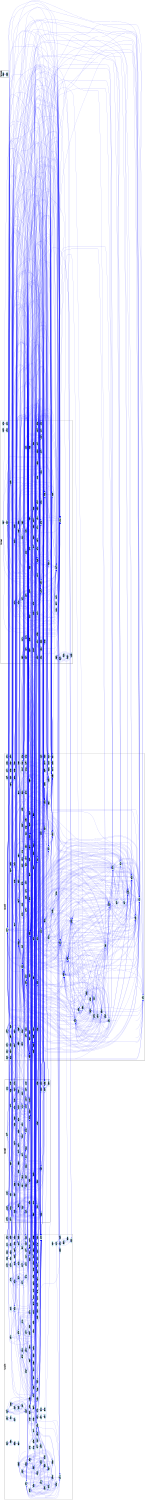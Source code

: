 /* ------------------------------------------------------------ */
/* created with bunch v3 */
/* Objective Function value = 1.047805642633229*/
/* ------------------------------------------------------------ */

digraph G {
size= "10,10";
rotate = 90;
subgraph cluster3 {
label = "(SS-L5):3254073";
color = black;
style = bold;

"3257193"[label="3257193",shape=ellipse,color=lightblue,fontcolor=black,style=filled];
"3257196"[label="3257196",shape=ellipse,color=lightblue,fontcolor=black,style=filled];
"3257199"[label="3257199",shape=ellipse,color=lightblue,fontcolor=black,style=filled];
"3257202"[label="3257202",shape=ellipse,color=lightblue,fontcolor=black,style=filled];
"3263849"[label="3263849",shape=ellipse,color=lightblue,fontcolor=black,style=filled];
"3263863"[label="3263863",shape=ellipse,color=lightblue,fontcolor=black,style=filled];
"3263879"[label="3263879",shape=ellipse,color=lightblue,fontcolor=black,style=filled];
"3263859"[label="3263859",shape=ellipse,color=lightblue,fontcolor=black,style=filled];
"3263841"[label="3263841",shape=ellipse,color=lightblue,fontcolor=black,style=filled];
"3263845"[label="3263845",shape=ellipse,color=lightblue,fontcolor=black,style=filled];
"3264494"[label="3264494",shape=ellipse,color=lightblue,fontcolor=black,style=filled];
"3263853"[label="3263853",shape=ellipse,color=lightblue,fontcolor=black,style=filled];
"3264502"[label="3264502",shape=ellipse,color=lightblue,fontcolor=black,style=filled];
"3264499"[label="3264499",shape=ellipse,color=lightblue,fontcolor=black,style=filled];
"3258499"[label="3258499",shape=ellipse,color=lightblue,fontcolor=black,style=filled];
"3258432"[label="3258432",shape=ellipse,color=lightblue,fontcolor=black,style=filled];
"3261837"[label="3261837",shape=ellipse,color=lightblue,fontcolor=black,style=filled];
"3262920"[label="3262920",shape=ellipse,color=lightblue,fontcolor=black,style=filled];
"3262953"[label="3262953",shape=ellipse,color=lightblue,fontcolor=black,style=filled];
"3257192"[label="3257192",shape=ellipse,color=lightblue,fontcolor=black,style=filled];
"3254720"[label="3254720",shape=ellipse,color=lightblue,fontcolor=black,style=filled];
"3254722"[label="3254722",shape=ellipse,color=lightblue,fontcolor=black,style=filled];
"3254724"[label="3254724",shape=ellipse,color=lightblue,fontcolor=black,style=filled];
"3254726"[label="3254726",shape=ellipse,color=lightblue,fontcolor=black,style=filled];
"3254719"[label="3254719",shape=ellipse,color=lightblue,fontcolor=black,style=filled];
"3255551"[label="3255551",shape=ellipse,color=lightblue,fontcolor=black,style=filled];
"3255586"[label="3255586",shape=ellipse,color=lightblue,fontcolor=black,style=filled];
"3255518"[label="3255518",shape=ellipse,color=lightblue,fontcolor=black,style=filled];
"3255589"[label="3255589",shape=ellipse,color=lightblue,fontcolor=black,style=filled];
"3255644"[label="3255644",shape=ellipse,color=lightblue,fontcolor=black,style=filled];
"3255682"[label="3255682",shape=ellipse,color=lightblue,fontcolor=black,style=filled];
"3255604"[label="3255604",shape=ellipse,color=lightblue,fontcolor=black,style=filled];
"3264525"[label="3264525",shape=ellipse,color=lightblue,fontcolor=black,style=filled];
"3255515"[label="3255515",shape=ellipse,color=lightblue,fontcolor=black,style=filled];
"3253616"[label="3253616",shape=ellipse,color=lightblue,fontcolor=black,style=filled];
"3253624"[label="3253624",shape=ellipse,color=lightblue,fontcolor=black,style=filled];
"3256608"[label="3256608",shape=ellipse,color=lightblue,fontcolor=black,style=filled];
"3256568"[label="3256568",shape=ellipse,color=lightblue,fontcolor=black,style=filled];
"3265846"[label="3265846",shape=ellipse,color=lightblue,fontcolor=black,style=filled];
"3265922"[label="3265922",shape=ellipse,color=lightblue,fontcolor=black,style=filled];
"3265956"[label="3265956",shape=ellipse,color=lightblue,fontcolor=black,style=filled];
"3266011"[label="3266011",shape=ellipse,color=lightblue,fontcolor=black,style=filled];
"3255305"[label="3255305",shape=ellipse,color=lightblue,fontcolor=black,style=filled];
"3255308"[label="3255308",shape=ellipse,color=lightblue,fontcolor=black,style=filled];
"3255296"[label="3255296",shape=ellipse,color=lightblue,fontcolor=black,style=filled];
"3255304"[label="3255304",shape=ellipse,color=lightblue,fontcolor=black,style=filled];
"3262877"[label="3262877",shape=ellipse,color=lightblue,fontcolor=black,style=filled];
"3262792"[label="3262792",shape=ellipse,color=lightblue,fontcolor=black,style=filled];
"3262828"[label="3262828",shape=ellipse,color=lightblue,fontcolor=black,style=filled];
"3259612"[label="3259612",shape=ellipse,color=lightblue,fontcolor=black,style=filled];
"3259759"[label="3259759",shape=ellipse,color=lightblue,fontcolor=black,style=filled];
"3259760"[label="3259760",shape=ellipse,color=lightblue,fontcolor=black,style=filled];
"3256822"[label="3256822",shape=ellipse,color=lightblue,fontcolor=black,style=filled];
"3256818"[label="3256818",shape=ellipse,color=lightblue,fontcolor=black,style=filled];
"3257030"[label="3257030",shape=ellipse,color=lightblue,fontcolor=black,style=filled];
"3257023"[label="3257023",shape=ellipse,color=lightblue,fontcolor=black,style=filled];
"3256465"[label="3256465",shape=ellipse,color=lightblue,fontcolor=black,style=filled];
"3255468"[label="3255468",shape=ellipse,color=lightblue,fontcolor=black,style=filled];
"3261560"[label="3261560",shape=ellipse,color=lightblue,fontcolor=black,style=filled];
"3261561"[label="3261561",shape=ellipse,color=lightblue,fontcolor=black,style=filled];
"3258202"[label="3258202",shape=ellipse,color=lightblue,fontcolor=black,style=filled];
"3258201"[label="3258201",shape=ellipse,color=lightblue,fontcolor=black,style=filled];
"3256019"[label="3256019",shape=ellipse,color=lightblue,fontcolor=black,style=filled];
"3258281"[label="3258281",shape=ellipse,color=lightblue,fontcolor=black,style=filled];
"3253842"[label="3253842",shape=ellipse,color=lightblue,fontcolor=black,style=filled];
"3256865"[label="3256865",shape=ellipse,color=lightblue,fontcolor=black,style=filled];
"3261129"[label="3261129",shape=ellipse,color=lightblue,fontcolor=black,style=filled];
"3261016"[label="3261016",shape=ellipse,color=lightblue,fontcolor=black,style=filled];
"3257573"[label="3257573",shape=ellipse,color=lightblue,fontcolor=black,style=filled];
"3257313"[label="3257313",shape=ellipse,color=lightblue,fontcolor=black,style=filled];
"3259538"[label="3259538",shape=ellipse,color=lightblue,fontcolor=black,style=filled];
"3254955"[label="3254955",shape=ellipse,color=lightblue,fontcolor=black,style=filled];
"3254802"[label="3254802",shape=ellipse,color=lightblue,fontcolor=black,style=filled];
"3254803"[label="3254803",shape=ellipse,color=lightblue,fontcolor=black,style=filled];
"3259971"[label="3259971",shape=ellipse,color=lightblue,fontcolor=black,style=filled];
"3254771"[label="3254771",shape=ellipse,color=lightblue,fontcolor=black,style=filled];
"3259970"[label="3259970",shape=ellipse,color=lightblue,fontcolor=black,style=filled];
"3258552"[label="3258552",shape=ellipse,color=lightblue,fontcolor=black,style=filled];
"3263968"[label="3263968",shape=ellipse,color=lightblue,fontcolor=black,style=filled];
"3263946"[label="3263946",shape=ellipse,color=lightblue,fontcolor=black,style=filled];
"3263822"[label="3263822",shape=ellipse,color=lightblue,fontcolor=black,style=filled];
"3263961"[label="3263961",shape=ellipse,color=lightblue,fontcolor=black,style=filled];
"3263937"[label="3263937",shape=ellipse,color=lightblue,fontcolor=black,style=filled];
"3263807"[label="3263807",shape=ellipse,color=lightblue,fontcolor=black,style=filled];
"3263922"[label="3263922",shape=ellipse,color=lightblue,fontcolor=black,style=filled];
"3263784"[label="3263784",shape=ellipse,color=lightblue,fontcolor=black,style=filled];
"3256707"[label="3256707",shape=ellipse,color=lightblue,fontcolor=black,style=filled];
"3261014"[label="3261014",shape=ellipse,color=lightblue,fontcolor=black,style=filled];
"3261065"[label="3261065",shape=ellipse,color=lightblue,fontcolor=black,style=filled];
"3261066"[label="3261066",shape=ellipse,color=lightblue,fontcolor=black,style=filled];
"3259142"[label="3259142",shape=ellipse,color=lightblue,fontcolor=black,style=filled];
"3259156"[label="3259156",shape=ellipse,color=lightblue,fontcolor=black,style=filled];
"3259181"[label="3259181",shape=ellipse,color=lightblue,fontcolor=black,style=filled];
"3259202"[label="3259202",shape=ellipse,color=lightblue,fontcolor=black,style=filled];
"3259205"[label="3259205",shape=ellipse,color=lightblue,fontcolor=black,style=filled];
"3259143"[label="3259143",shape=ellipse,color=lightblue,fontcolor=black,style=filled];
"3259179"[label="3259179",shape=ellipse,color=lightblue,fontcolor=black,style=filled];
"3259148"[label="3259148",shape=ellipse,color=lightblue,fontcolor=black,style=filled];
"3259168"[label="3259168",shape=ellipse,color=lightblue,fontcolor=black,style=filled];
"3259200"[label="3259200",shape=ellipse,color=lightblue,fontcolor=black,style=filled];
"3260765"[label="3260765",shape=ellipse,color=lightblue,fontcolor=black,style=filled];
"3258978"[label="3258978",shape=ellipse,color=lightblue,fontcolor=black,style=filled];
"3259545"[label="3259545",shape=ellipse,color=lightblue,fontcolor=black,style=filled];
"3261103"[label="3261103",shape=ellipse,color=lightblue,fontcolor=black,style=filled];
"3257486"[label="3257486",shape=ellipse,color=lightblue,fontcolor=black,style=filled];
"3261136"[label="3261136",shape=ellipse,color=lightblue,fontcolor=black,style=filled];
"3261177"[label="3261177",shape=ellipse,color=lightblue,fontcolor=black,style=filled];
"3259128"[label="3259128",shape=ellipse,color=lightblue,fontcolor=black,style=filled];
"3258966"[label="3258966",shape=ellipse,color=lightblue,fontcolor=black,style=filled];
"3259028"[label="3259028",shape=ellipse,color=lightblue,fontcolor=black,style=filled];
"3259114"[label="3259114",shape=ellipse,color=lightblue,fontcolor=black,style=filled];
"3259099"[label="3259099",shape=ellipse,color=lightblue,fontcolor=black,style=filled];
"3259038"[label="3259038",shape=ellipse,color=lightblue,fontcolor=black,style=filled];
"3253184"[label="3253184",shape=ellipse,color=lightblue,fontcolor=black,style=filled];
"3253077"[label="3253077",shape=ellipse,color=lightblue,fontcolor=black,style=filled];
"3253144"[label="3253144",shape=ellipse,color=lightblue,fontcolor=black,style=filled];
"3255337"[label="3255337",shape=ellipse,color=lightblue,fontcolor=black,style=filled];
"3255243"[label="3255243",shape=ellipse,color=lightblue,fontcolor=black,style=filled];
"3255174"[label="3255174",shape=ellipse,color=lightblue,fontcolor=black,style=filled];
"3255177"[label="3255177",shape=ellipse,color=lightblue,fontcolor=black,style=filled];
"3256781"[label="3256781",shape=ellipse,color=lightblue,fontcolor=black,style=filled];
"3255246"[label="3255246",shape=ellipse,color=lightblue,fontcolor=black,style=filled];
"3255073"[label="3255073",shape=ellipse,color=lightblue,fontcolor=black,style=filled];
"3255180"[label="3255180",shape=ellipse,color=lightblue,fontcolor=black,style=filled];
"3255100"[label="3255100",shape=ellipse,color=lightblue,fontcolor=black,style=filled];
"3255343"[label="3255343",shape=ellipse,color=lightblue,fontcolor=black,style=filled];
"3256662"[label="3256662",shape=ellipse,color=lightblue,fontcolor=black,style=filled];
"3254513"[label="3254513",shape=ellipse,color=lightblue,fontcolor=black,style=filled];
"3261259"[label="3261259",shape=ellipse,color=lightblue,fontcolor=black,style=filled];
"3253729"[label="3253729",shape=ellipse,color=lightblue,fontcolor=black,style=filled];
"3257650"[label="3257650",shape=ellipse,color=lightblue,fontcolor=black,style=filled];
"3254073"[label="3254073",shape=ellipse,color=lightblue,fontcolor=black,style=filled];
"3255698"[label="3255698",shape=ellipse,color=lightblue,fontcolor=black,style=filled];
"3255694"[label="3255694",shape=ellipse,color=lightblue,fontcolor=black,style=filled];
"3255696"[label="3255696",shape=ellipse,color=lightblue,fontcolor=black,style=filled];
"3254369"[label="3254369",shape=ellipse,color=lightblue,fontcolor=black,style=filled];
"3254430"[label="3254430",shape=ellipse,color=lightblue,fontcolor=black,style=filled];
"3254368"[label="3254368",shape=ellipse,color=lightblue,fontcolor=black,style=filled];
"3254429"[label="3254429",shape=ellipse,color=lightblue,fontcolor=black,style=filled];
"3255754"[label="3255754",shape=ellipse,color=lightblue,fontcolor=black,style=filled];
"3254418"[label="3254418",shape=ellipse,color=lightblue,fontcolor=black,style=filled];
"3253706"[label="3253706",shape=ellipse,color=lightblue,fontcolor=black,style=filled];
"3256256"[label="3256256",shape=ellipse,color=lightblue,fontcolor=black,style=filled];
"3257700"[label="3257700",shape=ellipse,color=lightblue,fontcolor=black,style=filled];
"3257699"[label="3257699",shape=ellipse,color=lightblue,fontcolor=black,style=filled];
"3257736"[label="3257736",shape=ellipse,color=lightblue,fontcolor=black,style=filled];
"3257602"[label="3257602",shape=ellipse,color=lightblue,fontcolor=black,style=filled];
"3254472"[label="3254472",shape=ellipse,color=lightblue,fontcolor=black,style=filled];
"3253617"[label="3253617",shape=ellipse,color=lightblue,fontcolor=black,style=filled];
}
subgraph cluster4 {
label = "(SS-L5):3256864";
color = black;
style = bold;

"3252911"[label="3252911",shape=ellipse,color=lightblue,fontcolor=black,style=filled];
"3253291"[label="3253291",shape=ellipse,color=lightblue,fontcolor=black,style=filled];
"3261416"[label="3261416",shape=ellipse,color=lightblue,fontcolor=black,style=filled];
"3261406"[label="3261406",shape=ellipse,color=lightblue,fontcolor=black,style=filled];
"3261349"[label="3261349",shape=ellipse,color=lightblue,fontcolor=black,style=filled];
"3253696"[label="3253696",shape=ellipse,color=lightblue,fontcolor=black,style=filled];
"3260089"[label="3260089",shape=ellipse,color=lightblue,fontcolor=black,style=filled];
"3254628"[label="3254628",shape=ellipse,color=lightblue,fontcolor=black,style=filled];
"3254629"[label="3254629",shape=ellipse,color=lightblue,fontcolor=black,style=filled];
"3254737"[label="3254737",shape=ellipse,color=lightblue,fontcolor=black,style=filled];
"3254677"[label="3254677",shape=ellipse,color=lightblue,fontcolor=black,style=filled];
"3260098"[label="3260098",shape=ellipse,color=lightblue,fontcolor=black,style=filled];
"3259535"[label="3259535",shape=ellipse,color=lightblue,fontcolor=black,style=filled];
"3261437"[label="3261437",shape=ellipse,color=lightblue,fontcolor=black,style=filled];
"3254688"[label="3254688",shape=ellipse,color=lightblue,fontcolor=black,style=filled];
"3253582"[label="3253582",shape=ellipse,color=lightblue,fontcolor=black,style=filled];
"3254055"[label="3254055",shape=ellipse,color=lightblue,fontcolor=black,style=filled];
"3263535"[label="3263535",shape=ellipse,color=lightblue,fontcolor=black,style=filled];
"3265008"[label="3265008",shape=ellipse,color=lightblue,fontcolor=black,style=filled];
"3265033"[label="3265033",shape=ellipse,color=lightblue,fontcolor=black,style=filled];
"3258820"[label="3258820",shape=ellipse,color=lightblue,fontcolor=black,style=filled];
"3265038"[label="3265038",shape=ellipse,color=lightblue,fontcolor=black,style=filled];
"3264981"[label="3264981",shape=ellipse,color=lightblue,fontcolor=black,style=filled];
"3265001"[label="3265001",shape=ellipse,color=lightblue,fontcolor=black,style=filled];
"3265195"[label="3265195",shape=ellipse,color=lightblue,fontcolor=black,style=filled];
"3262006"[label="3262006",shape=ellipse,color=lightblue,fontcolor=black,style=filled];
"3262090"[label="3262090",shape=ellipse,color=lightblue,fontcolor=black,style=filled];
"3257091"[label="3257091",shape=ellipse,color=lightblue,fontcolor=black,style=filled];
"3256864"[label="3256864",shape=ellipse,color=lightblue,fontcolor=black,style=filled];
"3259644"[label="3259644",shape=ellipse,color=lightblue,fontcolor=black,style=filled];
"3259559"[label="3259559",shape=ellipse,color=lightblue,fontcolor=black,style=filled];
"3259567"[label="3259567",shape=ellipse,color=lightblue,fontcolor=black,style=filled];
"3259815"[label="3259815",shape=ellipse,color=lightblue,fontcolor=black,style=filled];
"3259739"[label="3259739",shape=ellipse,color=lightblue,fontcolor=black,style=filled];
"3259632"[label="3259632",shape=ellipse,color=lightblue,fontcolor=black,style=filled];
"3259886"[label="3259886",shape=ellipse,color=lightblue,fontcolor=black,style=filled];
"3258819"[label="3258819",shape=ellipse,color=lightblue,fontcolor=black,style=filled];
"3258409"[label="3258409",shape=ellipse,color=lightblue,fontcolor=black,style=filled];
"3264976"[label="3264976",shape=ellipse,color=lightblue,fontcolor=black,style=filled];
"3265134"[label="3265134",shape=ellipse,color=lightblue,fontcolor=black,style=filled];
"3265257"[label="3265257",shape=ellipse,color=lightblue,fontcolor=black,style=filled];
"3265078"[label="3265078",shape=ellipse,color=lightblue,fontcolor=black,style=filled];
"3265224"[label="3265224",shape=ellipse,color=lightblue,fontcolor=black,style=filled];
"3265060"[label="3265060",shape=ellipse,color=lightblue,fontcolor=black,style=filled];
"3263883"[label="3263883",shape=ellipse,color=lightblue,fontcolor=black,style=filled];
"3259121"[label="3259121",shape=ellipse,color=lightblue,fontcolor=black,style=filled];
"3259055"[label="3259055",shape=ellipse,color=lightblue,fontcolor=black,style=filled];
"3265191"[label="3265191",shape=ellipse,color=lightblue,fontcolor=black,style=filled];
"3259677"[label="3259677",shape=ellipse,color=lightblue,fontcolor=black,style=filled];
"3259799"[label="3259799",shape=ellipse,color=lightblue,fontcolor=black,style=filled];
"3260908"[label="3260908",shape=ellipse,color=lightblue,fontcolor=black,style=filled];
"3260357"[label="3260357",shape=ellipse,color=lightblue,fontcolor=black,style=filled];
"3260495"[label="3260495",shape=ellipse,color=lightblue,fontcolor=black,style=filled];
"3260263"[label="3260263",shape=ellipse,color=lightblue,fontcolor=black,style=filled];
"3264363"[label="3264363",shape=ellipse,color=lightblue,fontcolor=black,style=filled];
"3264364"[label="3264364",shape=ellipse,color=lightblue,fontcolor=black,style=filled];
"3264727"[label="3264727",shape=ellipse,color=lightblue,fontcolor=black,style=filled];
"3264728"[label="3264728",shape=ellipse,color=lightblue,fontcolor=black,style=filled];
"3264729"[label="3264729",shape=ellipse,color=lightblue,fontcolor=black,style=filled];
"3260909"[label="3260909",shape=ellipse,color=lightblue,fontcolor=black,style=filled];
"3264597"[label="3264597",shape=ellipse,color=lightblue,fontcolor=black,style=filled];
"3260911"[label="3260911",shape=ellipse,color=lightblue,fontcolor=black,style=filled];
"3260315"[label="3260315",shape=ellipse,color=lightblue,fontcolor=black,style=filled];
"3260398"[label="3260398",shape=ellipse,color=lightblue,fontcolor=black,style=filled];
"3260324"[label="3260324",shape=ellipse,color=lightblue,fontcolor=black,style=filled];
"3263393"[label="3263393",shape=ellipse,color=lightblue,fontcolor=black,style=filled];
"3259860"[label="3259860",shape=ellipse,color=lightblue,fontcolor=black,style=filled];
"3260951"[label="3260951",shape=ellipse,color=lightblue,fontcolor=black,style=filled];
"3260578"[label="3260578",shape=ellipse,color=lightblue,fontcolor=black,style=filled];
"3260222"[label="3260222",shape=ellipse,color=lightblue,fontcolor=black,style=filled];
"3260138"[label="3260138",shape=ellipse,color=lightblue,fontcolor=black,style=filled];
"3260181"[label="3260181",shape=ellipse,color=lightblue,fontcolor=black,style=filled];
"3256695"[label="3256695",shape=ellipse,color=lightblue,fontcolor=black,style=filled];
"3256696"[label="3256696",shape=ellipse,color=lightblue,fontcolor=black,style=filled];
"3256697"[label="3256697",shape=ellipse,color=lightblue,fontcolor=black,style=filled];
"3256698"[label="3256698",shape=ellipse,color=lightblue,fontcolor=black,style=filled];
"3256699"[label="3256699",shape=ellipse,color=lightblue,fontcolor=black,style=filled];
"3260116"[label="3260116",shape=ellipse,color=lightblue,fontcolor=black,style=filled];
"3260117"[label="3260117",shape=ellipse,color=lightblue,fontcolor=black,style=filled];
"3260439"[label="3260439",shape=ellipse,color=lightblue,fontcolor=black,style=filled];
"3260482"[label="3260482",shape=ellipse,color=lightblue,fontcolor=black,style=filled];
"3260454"[label="3260454",shape=ellipse,color=lightblue,fontcolor=black,style=filled];
"3260044"[label="3260044",shape=ellipse,color=lightblue,fontcolor=black,style=filled];
"3258353"[label="3258353",shape=ellipse,color=lightblue,fontcolor=black,style=filled];
"3260682"[label="3260682",shape=ellipse,color=lightblue,fontcolor=black,style=filled];
"3260683"[label="3260683",shape=ellipse,color=lightblue,fontcolor=black,style=filled];
}
subgraph cluster5 {
label = "(SS-L5):3255354";
color = black;
style = bold;

"3263126"[label="3263126",shape=ellipse,color=lightblue,fontcolor=black,style=filled];
"3263263"[label="3263263",shape=ellipse,color=lightblue,fontcolor=black,style=filled];
"3263304"[label="3263304",shape=ellipse,color=lightblue,fontcolor=black,style=filled];
"3262659"[label="3262659",shape=ellipse,color=lightblue,fontcolor=black,style=filled];
"3262663"[label="3262663",shape=ellipse,color=lightblue,fontcolor=black,style=filled];
"3262633"[label="3262633",shape=ellipse,color=lightblue,fontcolor=black,style=filled];
"3262641"[label="3262641",shape=ellipse,color=lightblue,fontcolor=black,style=filled];
"3263719"[label="3263719",shape=ellipse,color=lightblue,fontcolor=black,style=filled];
"3253685"[label="3253685",shape=ellipse,color=lightblue,fontcolor=black,style=filled];
"3253686"[label="3253686",shape=ellipse,color=lightblue,fontcolor=black,style=filled];
"3262667"[label="3262667",shape=ellipse,color=lightblue,fontcolor=black,style=filled];
"3262628"[label="3262628",shape=ellipse,color=lightblue,fontcolor=black,style=filled];
"3262629"[label="3262629",shape=ellipse,color=lightblue,fontcolor=black,style=filled];
"3262637"[label="3262637",shape=ellipse,color=lightblue,fontcolor=black,style=filled];
"3262715"[label="3262715",shape=ellipse,color=lightblue,fontcolor=black,style=filled];
"3262645"[label="3262645",shape=ellipse,color=lightblue,fontcolor=black,style=filled];
"3262655"[label="3262655",shape=ellipse,color=lightblue,fontcolor=black,style=filled];
"3255263"[label="3255263",shape=ellipse,color=lightblue,fontcolor=black,style=filled];
"3255197"[label="3255197",shape=ellipse,color=lightblue,fontcolor=black,style=filled];
"3256786"[label="3256786",shape=ellipse,color=lightblue,fontcolor=black,style=filled];
"3257947"[label="3257947",shape=ellipse,color=lightblue,fontcolor=black,style=filled];
"3256796"[label="3256796",shape=ellipse,color=lightblue,fontcolor=black,style=filled];
"3256788"[label="3256788",shape=ellipse,color=lightblue,fontcolor=black,style=filled];
"3256792"[label="3256792",shape=ellipse,color=lightblue,fontcolor=black,style=filled];
"3256800"[label="3256800",shape=ellipse,color=lightblue,fontcolor=black,style=filled];
"3256847"[label="3256847",shape=ellipse,color=lightblue,fontcolor=black,style=filled];
"3255358"[label="3255358",shape=ellipse,color=lightblue,fontcolor=black,style=filled];
"3255362"[label="3255362",shape=ellipse,color=lightblue,fontcolor=black,style=filled];
"3255389"[label="3255389",shape=ellipse,color=lightblue,fontcolor=black,style=filled];
"3256686"[label="3256686",shape=ellipse,color=lightblue,fontcolor=black,style=filled];
"3255340"[label="3255340",shape=ellipse,color=lightblue,fontcolor=black,style=filled];
"3255354"[label="3255354",shape=ellipse,color=lightblue,fontcolor=black,style=filled];
"3261534"[label="3261534",shape=ellipse,color=lightblue,fontcolor=black,style=filled];
"3261525"[label="3261525",shape=ellipse,color=lightblue,fontcolor=black,style=filled];
"3261530"[label="3261530",shape=ellipse,color=lightblue,fontcolor=black,style=filled];
"3255090"[label="3255090",shape=ellipse,color=lightblue,fontcolor=black,style=filled];
"3255122"[label="3255122",shape=ellipse,color=lightblue,fontcolor=black,style=filled];
"3264024"[label="3264024",shape=ellipse,color=lightblue,fontcolor=black,style=filled];
"3264021"[label="3264021",shape=ellipse,color=lightblue,fontcolor=black,style=filled];
"3264054"[label="3264054",shape=ellipse,color=lightblue,fontcolor=black,style=filled];
"3264064"[label="3264064",shape=ellipse,color=lightblue,fontcolor=black,style=filled];
"3263994"[label="3263994",shape=ellipse,color=lightblue,fontcolor=black,style=filled];
"3264020"[label="3264020",shape=ellipse,color=lightblue,fontcolor=black,style=filled];
"3264053"[label="3264053",shape=ellipse,color=lightblue,fontcolor=black,style=filled];
"3264105"[label="3264105",shape=ellipse,color=lightblue,fontcolor=black,style=filled];
"3263558"[label="3263558",shape=ellipse,color=lightblue,fontcolor=black,style=filled];
"3263780"[label="3263780",shape=ellipse,color=lightblue,fontcolor=black,style=filled];
"3263918"[label="3263918",shape=ellipse,color=lightblue,fontcolor=black,style=filled];
"3253678"[label="3253678",shape=ellipse,color=lightblue,fontcolor=black,style=filled];
"3258497"[label="3258497",shape=ellipse,color=lightblue,fontcolor=black,style=filled];
"3264067"[label="3264067",shape=ellipse,color=lightblue,fontcolor=black,style=filled];
"3263926"[label="3263926",shape=ellipse,color=lightblue,fontcolor=black,style=filled];
"3264139"[label="3264139",shape=ellipse,color=lightblue,fontcolor=black,style=filled];
"3263742"[label="3263742",shape=ellipse,color=lightblue,fontcolor=black,style=filled];
"3265419"[label="3265419",shape=ellipse,color=lightblue,fontcolor=black,style=filled];
"3257935"[label="3257935",shape=ellipse,color=lightblue,fontcolor=black,style=filled];
"3257941"[label="3257941",shape=ellipse,color=lightblue,fontcolor=black,style=filled];
"3257513"[label="3257513",shape=ellipse,color=lightblue,fontcolor=black,style=filled];
"3257533"[label="3257533",shape=ellipse,color=lightblue,fontcolor=black,style=filled];
"3264897"[label="3264897",shape=ellipse,color=lightblue,fontcolor=black,style=filled];
"3264876"[label="3264876",shape=ellipse,color=lightblue,fontcolor=black,style=filled];
"3263642"[label="3263642",shape=ellipse,color=lightblue,fontcolor=black,style=filled];
"3258710"[label="3258710",shape=ellipse,color=lightblue,fontcolor=black,style=filled];
"3258711"[label="3258711",shape=ellipse,color=lightblue,fontcolor=black,style=filled];
"3258629"[label="3258629",shape=ellipse,color=lightblue,fontcolor=black,style=filled];
"3258602"[label="3258602",shape=ellipse,color=lightblue,fontcolor=black,style=filled];
"3258580"[label="3258580",shape=ellipse,color=lightblue,fontcolor=black,style=filled];
"3258690"[label="3258690",shape=ellipse,color=lightblue,fontcolor=black,style=filled];
"3256529"[label="3256529",shape=ellipse,color=lightblue,fontcolor=black,style=filled];
"3258666"[label="3258666",shape=ellipse,color=lightblue,fontcolor=black,style=filled];
}
subgraph cluster6 {
label = "(SS-L5):3258946";
color = black;
style = bold;

"3253649"[label="3253649",shape=ellipse,color=lightblue,fontcolor=black,style=filled];
"3253773"[label="3253773",shape=ellipse,color=lightblue,fontcolor=black,style=filled];
"3253573"[label="3253573",shape=ellipse,color=lightblue,fontcolor=black,style=filled];
"3253583"[label="3253583",shape=ellipse,color=lightblue,fontcolor=black,style=filled];
"3253564"[label="3253564",shape=ellipse,color=lightblue,fontcolor=black,style=filled];
"3256334"[label="3256334",shape=ellipse,color=lightblue,fontcolor=black,style=filled];
"3256361"[label="3256361",shape=ellipse,color=lightblue,fontcolor=black,style=filled];
"3256292"[label="3256292",shape=ellipse,color=lightblue,fontcolor=black,style=filled];
"3256850"[label="3256850",shape=ellipse,color=lightblue,fontcolor=black,style=filled];
"3256762"[label="3256762",shape=ellipse,color=lightblue,fontcolor=black,style=filled];
"3253934"[label="3253934",shape=ellipse,color=lightblue,fontcolor=black,style=filled];
"3257075"[label="3257075",shape=ellipse,color=lightblue,fontcolor=black,style=filled];
"3253571"[label="3253571",shape=ellipse,color=lightblue,fontcolor=black,style=filled];
"3253626"[label="3253626",shape=ellipse,color=lightblue,fontcolor=black,style=filled];
"3253554"[label="3253554",shape=ellipse,color=lightblue,fontcolor=black,style=filled];
"3253606"[label="3253606",shape=ellipse,color=lightblue,fontcolor=black,style=filled];
"3253615"[label="3253615",shape=ellipse,color=lightblue,fontcolor=black,style=filled];
"3254050"[label="3254050",shape=ellipse,color=lightblue,fontcolor=black,style=filled];
"3253992"[label="3253992",shape=ellipse,color=lightblue,fontcolor=black,style=filled];
"3257617"[label="3257617",shape=ellipse,color=lightblue,fontcolor=black,style=filled];
"3253646"[label="3253646",shape=ellipse,color=lightblue,fontcolor=black,style=filled];
"3254510"[label="3254510",shape=ellipse,color=lightblue,fontcolor=black,style=filled];
"3259078"[label="3259078",shape=ellipse,color=lightblue,fontcolor=black,style=filled];
"3259079"[label="3259079",shape=ellipse,color=lightblue,fontcolor=black,style=filled];
"3256446"[label="3256446",shape=ellipse,color=lightblue,fontcolor=black,style=filled];
"3254755"[label="3254755",shape=ellipse,color=lightblue,fontcolor=black,style=filled];
"3256709"[label="3256709",shape=ellipse,color=lightblue,fontcolor=black,style=filled];
"3256710"[label="3256710",shape=ellipse,color=lightblue,fontcolor=black,style=filled];
"3258006"[label="3258006",shape=ellipse,color=lightblue,fontcolor=black,style=filled];
"3257966"[label="3257966",shape=ellipse,color=lightblue,fontcolor=black,style=filled];
"3258098"[label="3258098",shape=ellipse,color=lightblue,fontcolor=black,style=filled];
"3258044"[label="3258044",shape=ellipse,color=lightblue,fontcolor=black,style=filled];
"3257955"[label="3257955",shape=ellipse,color=lightblue,fontcolor=black,style=filled];
"3261943"[label="3261943",shape=ellipse,color=lightblue,fontcolor=black,style=filled];
"3255209"[label="3255209",shape=ellipse,color=lightblue,fontcolor=black,style=filled];
"3255230"[label="3255230",shape=ellipse,color=lightblue,fontcolor=black,style=filled];
"3254899"[label="3254899",shape=ellipse,color=lightblue,fontcolor=black,style=filled];
"3260897"[label="3260897",shape=ellipse,color=lightblue,fontcolor=black,style=filled];
"3256072"[label="3256072",shape=ellipse,color=lightblue,fontcolor=black,style=filled];
"3256124"[label="3256124",shape=ellipse,color=lightblue,fontcolor=black,style=filled];
"3259014"[label="3259014",shape=ellipse,color=lightblue,fontcolor=black,style=filled];
"3256077"[label="3256077",shape=ellipse,color=lightblue,fontcolor=black,style=filled];
"3256114"[label="3256114",shape=ellipse,color=lightblue,fontcolor=black,style=filled];
"3256187"[label="3256187",shape=ellipse,color=lightblue,fontcolor=black,style=filled];
"3256154"[label="3256154",shape=ellipse,color=lightblue,fontcolor=black,style=filled];
"3256051"[label="3256051",shape=ellipse,color=lightblue,fontcolor=black,style=filled];
"3255713"[label="3255713",shape=ellipse,color=lightblue,fontcolor=black,style=filled];
"3255701"[label="3255701",shape=ellipse,color=lightblue,fontcolor=black,style=filled];
"3255702"[label="3255702",shape=ellipse,color=lightblue,fontcolor=black,style=filled];
"3265899"[label="3265899",shape=ellipse,color=lightblue,fontcolor=black,style=filled];
"3265898"[label="3265898",shape=ellipse,color=lightblue,fontcolor=black,style=filled];
"3257783"[label="3257783",shape=ellipse,color=lightblue,fontcolor=black,style=filled];
"3257883"[label="3257883",shape=ellipse,color=lightblue,fontcolor=black,style=filled];
"3257823"[label="3257823",shape=ellipse,color=lightblue,fontcolor=black,style=filled];
"3257996"[label="3257996",shape=ellipse,color=lightblue,fontcolor=black,style=filled];
"3257930"[label="3257930",shape=ellipse,color=lightblue,fontcolor=black,style=filled];
"3257949"[label="3257949",shape=ellipse,color=lightblue,fontcolor=black,style=filled];
"3260828"[label="3260828",shape=ellipse,color=lightblue,fontcolor=black,style=filled];
"3260881"[label="3260881",shape=ellipse,color=lightblue,fontcolor=black,style=filled];
"3256564"[label="3256564",shape=ellipse,color=lightblue,fontcolor=black,style=filled];
"3254683"[label="3254683",shape=ellipse,color=lightblue,fontcolor=black,style=filled];
"3255938"[label="3255938",shape=ellipse,color=lightblue,fontcolor=black,style=filled];
"3255723"[label="3255723",shape=ellipse,color=lightblue,fontcolor=black,style=filled];
"3253628"[label="3253628",shape=ellipse,color=lightblue,fontcolor=black,style=filled];
"3255937"[label="3255937",shape=ellipse,color=lightblue,fontcolor=black,style=filled];
"3257149"[label="3257149",shape=ellipse,color=lightblue,fontcolor=black,style=filled];
"3256012"[label="3256012",shape=ellipse,color=lightblue,fontcolor=black,style=filled];
"3256993"[label="3256993",shape=ellipse,color=lightblue,fontcolor=black,style=filled];
"3259900"[label="3259900",shape=ellipse,color=lightblue,fontcolor=black,style=filled];
"3253890"[label="3253890",shape=ellipse,color=lightblue,fontcolor=black,style=filled];
"3253871"[label="3253871",shape=ellipse,color=lightblue,fontcolor=black,style=filled];
"3253854"[label="3253854",shape=ellipse,color=lightblue,fontcolor=black,style=filled];
"3253883"[label="3253883",shape=ellipse,color=lightblue,fontcolor=black,style=filled];
"3259910"[label="3259910",shape=ellipse,color=lightblue,fontcolor=black,style=filled];
"3255935"[label="3255935",shape=ellipse,color=lightblue,fontcolor=black,style=filled];
"3253853"[label="3253853",shape=ellipse,color=lightblue,fontcolor=black,style=filled];
"3259901"[label="3259901",shape=ellipse,color=lightblue,fontcolor=black,style=filled];
"3259902"[label="3259902",shape=ellipse,color=lightblue,fontcolor=black,style=filled];
"3259903"[label="3259903",shape=ellipse,color=lightblue,fontcolor=black,style=filled];
"3259904"[label="3259904",shape=ellipse,color=lightblue,fontcolor=black,style=filled];
"3253878"[label="3253878",shape=ellipse,color=lightblue,fontcolor=black,style=filled];
"3256239"[label="3256239",shape=ellipse,color=lightblue,fontcolor=black,style=filled];
"3260619"[label="3260619",shape=ellipse,color=lightblue,fontcolor=black,style=filled];
"3260994"[label="3260994",shape=ellipse,color=lightblue,fontcolor=black,style=filled];
"3258792"[label="3258792",shape=ellipse,color=lightblue,fontcolor=black,style=filled];
"3258855"[label="3258855",shape=ellipse,color=lightblue,fontcolor=black,style=filled];
"3258890"[label="3258890",shape=ellipse,color=lightblue,fontcolor=black,style=filled];
"3258793"[label="3258793",shape=ellipse,color=lightblue,fontcolor=black,style=filled];
"3259002"[label="3259002",shape=ellipse,color=lightblue,fontcolor=black,style=filled];
"3258787"[label="3258787",shape=ellipse,color=lightblue,fontcolor=black,style=filled];
"3258955"[label="3258955",shape=ellipse,color=lightblue,fontcolor=black,style=filled];
"3258802"[label="3258802",shape=ellipse,color=lightblue,fontcolor=black,style=filled];
"3259315"[label="3259315",shape=ellipse,color=lightblue,fontcolor=black,style=filled];
"3254665"[label="3254665",shape=ellipse,color=lightblue,fontcolor=black,style=filled];
"3254668"[label="3254668",shape=ellipse,color=lightblue,fontcolor=black,style=filled];
"3258876"[label="3258876",shape=ellipse,color=lightblue,fontcolor=black,style=filled];
"3259432"[label="3259432",shape=ellipse,color=lightblue,fontcolor=black,style=filled];
"3259389"[label="3259389",shape=ellipse,color=lightblue,fontcolor=black,style=filled];
"3259422"[label="3259422",shape=ellipse,color=lightblue,fontcolor=black,style=filled];
"3258965"[label="3258965",shape=ellipse,color=lightblue,fontcolor=black,style=filled];
"3263626"[label="3263626",shape=ellipse,color=lightblue,fontcolor=black,style=filled];
"3254958"[label="3254958",shape=ellipse,color=lightblue,fontcolor=black,style=filled];
"3264533"[label="3264533",shape=ellipse,color=lightblue,fontcolor=black,style=filled];
"3264600"[label="3264600",shape=ellipse,color=lightblue,fontcolor=black,style=filled];
"3264570"[label="3264570",shape=ellipse,color=lightblue,fontcolor=black,style=filled];
"3264622"[label="3264622",shape=ellipse,color=lightblue,fontcolor=black,style=filled];
"3264553"[label="3264553",shape=ellipse,color=lightblue,fontcolor=black,style=filled];
"3264708"[label="3264708",shape=ellipse,color=lightblue,fontcolor=black,style=filled];
"3255278"[label="3255278",shape=ellipse,color=lightblue,fontcolor=black,style=filled];
"3257831"[label="3257831",shape=ellipse,color=lightblue,fontcolor=black,style=filled];
"3255212"[label="3255212",shape=ellipse,color=lightblue,fontcolor=black,style=filled];
"3264814"[label="3264814",shape=ellipse,color=lightblue,fontcolor=black,style=filled];
"3264781"[label="3264781",shape=ellipse,color=lightblue,fontcolor=black,style=filled];
"3264804"[label="3264804",shape=ellipse,color=lightblue,fontcolor=black,style=filled];
"3254747"[label="3254747",shape=ellipse,color=lightblue,fontcolor=black,style=filled];
"3257755"[label="3257755",shape=ellipse,color=lightblue,fontcolor=black,style=filled];
"3260033"[label="3260033",shape=ellipse,color=lightblue,fontcolor=black,style=filled];
"3259431"[label="3259431",shape=ellipse,color=lightblue,fontcolor=black,style=filled];
"3259388"[label="3259388",shape=ellipse,color=lightblue,fontcolor=black,style=filled];
"3258892"[label="3258892",shape=ellipse,color=lightblue,fontcolor=black,style=filled];
"3258913"[label="3258913",shape=ellipse,color=lightblue,fontcolor=black,style=filled];
"3258938"[label="3258938",shape=ellipse,color=lightblue,fontcolor=black,style=filled];
"3259314"[label="3259314",shape=ellipse,color=lightblue,fontcolor=black,style=filled];
"3258946"[label="3258946",shape=ellipse,color=lightblue,fontcolor=black,style=filled];
"3253631"[label="3253631",shape=ellipse,color=lightblue,fontcolor=black,style=filled];
"3253272"[label="3253272",shape=ellipse,color=lightblue,fontcolor=black,style=filled];
"3253639"[label="3253639",shape=ellipse,color=lightblue,fontcolor=black,style=filled];
"3259394"[label="3259394",shape=ellipse,color=lightblue,fontcolor=black,style=filled];
"3259350"[label="3259350",shape=ellipse,color=lightblue,fontcolor=black,style=filled];
"3259352"[label="3259352",shape=ellipse,color=lightblue,fontcolor=black,style=filled];
"3259349"[label="3259349",shape=ellipse,color=lightblue,fontcolor=black,style=filled];
"3264590"[label="3264590",shape=ellipse,color=lightblue,fontcolor=black,style=filled];
"3264587"[label="3264587",shape=ellipse,color=lightblue,fontcolor=black,style=filled];
"3264588"[label="3264588",shape=ellipse,color=lightblue,fontcolor=black,style=filled];
"3254732"[label="3254732",shape=ellipse,color=lightblue,fontcolor=black,style=filled];
"3254660"[label="3254660",shape=ellipse,color=lightblue,fontcolor=black,style=filled];
"3264706"[label="3264706",shape=ellipse,color=lightblue,fontcolor=black,style=filled];
"3264660"[label="3264660",shape=ellipse,color=lightblue,fontcolor=black,style=filled];
"3264670"[label="3264670",shape=ellipse,color=lightblue,fontcolor=black,style=filled];
"3264681"[label="3264681",shape=ellipse,color=lightblue,fontcolor=black,style=filled];
"3255811"[label="3255811",shape=ellipse,color=lightblue,fontcolor=black,style=filled];
"3255812"[label="3255812",shape=ellipse,color=lightblue,fontcolor=black,style=filled];
"3256728"[label="3256728",shape=ellipse,color=lightblue,fontcolor=black,style=filled];
"3256714"[label="3256714",shape=ellipse,color=lightblue,fontcolor=black,style=filled];
"3255490"[label="3255490",shape=ellipse,color=lightblue,fontcolor=black,style=filled];
"3257473"[label="3257473",shape=ellipse,color=lightblue,fontcolor=black,style=filled];
"3261645"[label="3261645",shape=ellipse,color=lightblue,fontcolor=black,style=filled];
"3263829"[label="3263829",shape=ellipse,color=lightblue,fontcolor=black,style=filled];
"3263952"[label="3263952",shape=ellipse,color=lightblue,fontcolor=black,style=filled];
}
subgraph cluster7 {
label = "(SS-L5):3262855";
color = black;
style = bold;

"3262866"[label="3262866",shape=ellipse,color=lightblue,fontcolor=black,style=filled];
"3262855"[label="3262855",shape=ellipse,color=lightblue,fontcolor=black,style=filled];
}
"3257202" -> "3257196" [color=blue,font=6];
"3257202" -> "3257193" [color=blue,font=6];
"3257202" -> "3257192" [color=blue,font=6];
"3257202" -> "3253606" [color=blue,font=6];
"3257202" -> "3257199" [color=blue,font=6];
"3253291" -> "3252911" [color=blue,font=6];
"3262633" -> "3262628" [color=blue,font=6];
"3262633" -> "3262655" [color=blue,font=6];
"3262633" -> "3262645" [color=blue,font=6];
"3262633" -> "3262641" [color=blue,font=6];
"3262633" -> "3262667" [color=blue,font=6];
"3262633" -> "3262637" [color=blue,font=6];
"3262633" -> "3262663" [color=blue,font=6];
"3262633" -> "3262659" [color=blue,font=6];
"3262633" -> "3262629" [color=blue,font=6];
"3254803" -> "3256114" [color=blue,font=6];
"3254803" -> "3254802" [color=blue,font=6];
"3254802" -> "3254803" [color=blue,font=6];
"3260911" -> "3260881" [color=blue,font=6];
"3260911" -> "3256864" [color=blue,font=6];
"3260911" -> "3260495" [color=blue,font=6];
"3260911" -> "3260909" [color=blue,font=6];
"3260911" -> "3260908" [color=blue,font=6];
"3260911" -> "3264597" [color=blue,font=6];
"3260911" -> "3260263" [color=blue,font=6];
"3260911" -> "3260357" [color=blue,font=6];
"3253729" -> "3254073" [color=blue,font=6];
"3256124" -> "3256187" [color=blue,font=6];
"3256124" -> "3256114" [color=blue,font=6];
"3256124" -> "3254073" [color=blue,font=6];
"3256124" -> "3256077" [color=blue,font=6];
"3256124" -> "3256051" [color=blue,font=6];
"3256124" -> "3255938" [color=blue,font=6];
"3256124" -> "3256154" [color=blue,font=6];
"3259677" -> "3259799" [color=blue,font=6];
"3259677" -> "3255354" [color=blue,font=6];
"3254369" -> "3253729" [color=blue,font=6];
"3254369" -> "3254429" [color=blue,font=6];
"3254369" -> "3254430" [color=blue,font=6];
"3254369" -> "3254418" [color=blue,font=6];
"3254369" -> "3254368" [color=blue,font=6];
"3254369" -> "3253554" [color=blue,font=6];
"3254369" -> "3254073" [color=blue,font=6];
"3254369" -> "3256662" [color=blue,font=6];
"3254369" -> "3254513" [color=blue,font=6];
"3254368" -> "3254073" [color=blue,font=6];
"3254368" -> "3253554" [color=blue,font=6];
"3254368" -> "3254429" [color=blue,font=6];
"3254368" -> "3253729" [color=blue,font=6];
"3259315" -> "3258819" [color=blue,font=6];
"3259315" -> "3258955" [color=blue,font=6];
"3259315" -> "3258876" [color=blue,font=6];
"3259315" -> "3264533" [color=blue,font=6];
"3259315" -> "3259394" [color=blue,font=6];
"3259315" -> "3258938" [color=blue,font=6];
"3259315" -> "3258792" [color=blue,font=6];
"3259315" -> "3258965" [color=blue,font=6];
"3259315" -> "3259349" [color=blue,font=6];
"3259315" -> "3258855" [color=blue,font=6];
"3259315" -> "3259314" [color=blue,font=6];
"3259315" -> "3258946" [color=blue,font=6];
"3259315" -> "3258913" [color=blue,font=6];
"3259315" -> "3259388" [color=blue,font=6];
"3259315" -> "3258802" [color=blue,font=6];
"3259315" -> "3264553" [color=blue,font=6];
"3259315" -> "3258892" [color=blue,font=6];
"3259315" -> "3259352" [color=blue,font=6];
"3259315" -> "3258890" [color=blue,font=6];
"3259314" -> "3264533" [color=blue,font=6];
"3259314" -> "3264553" [color=blue,font=6];
"3259314" -> "3258855" [color=blue,font=6];
"3259314" -> "3259349" [color=blue,font=6];
"3259314" -> "3258938" [color=blue,font=6];
"3259314" -> "3258892" [color=blue,font=6];
"3259314" -> "3258913" [color=blue,font=6];
"3259314" -> "3258946" [color=blue,font=6];
"3257955" -> "3256114" [color=blue,font=6];
"3257955" -> "3257075" [color=blue,font=6];
"3257955" -> "3253554" [color=blue,font=6];
"3257955" -> "3254073" [color=blue,font=6];
"3257955" -> "3253729" [color=blue,font=6];
"3257955" -> "3258044" [color=blue,font=6];
"3257955" -> "3258006" [color=blue,font=6];
"3257955" -> "3257966" [color=blue,font=6];
"3253686" -> "3253685" [color=blue,font=6];
"3253686" -> "3253678" [color=blue,font=6];
"3260117" -> "3255343" [color=blue,font=6];
"3260117" -> "3260398" [color=blue,font=6];
"3260117" -> "3260263" [color=blue,font=6];
"3260117" -> "3260578" [color=blue,font=6];
"3260117" -> "3260682" [color=blue,font=6];
"3260117" -> "3260098" [color=blue,font=6];
"3260117" -> "3255354" [color=blue,font=6];
"3260117" -> "3260357" [color=blue,font=6];
"3260117" -> "3260116" [color=blue,font=6];
"3260116" -> "3255343" [color=blue,font=6];
"3260116" -> "3260098" [color=blue,font=6];
"3260116" -> "3260682" [color=blue,font=6];
"3260116" -> "3260117" [color=blue,font=6];
"3262629" -> "3262628" [color=blue,font=6];
"3262629" -> "3262655" [color=blue,font=6];
"3262629" -> "3262645" [color=blue,font=6];
"3262629" -> "3262641" [color=blue,font=6];
"3262629" -> "3262667" [color=blue,font=6];
"3262629" -> "3262637" [color=blue,font=6];
"3262629" -> "3262663" [color=blue,font=6];
"3262629" -> "3262633" [color=blue,font=6];
"3262629" -> "3262659" [color=blue,font=6];
"3262628" -> "3262655" [color=blue,font=6];
"3262628" -> "3262645" [color=blue,font=6];
"3262628" -> "3262641" [color=blue,font=6];
"3262628" -> "3262667" [color=blue,font=6];
"3262628" -> "3262715" [color=blue,font=6];
"3262628" -> "3262637" [color=blue,font=6];
"3262628" -> "3262663" [color=blue,font=6];
"3262628" -> "3262633" [color=blue,font=6];
"3262628" -> "3262659" [color=blue,font=6];
"3262628" -> "3262629" [color=blue,font=6];
"3260909" -> "3260881" [color=blue,font=6];
"3260909" -> "3256864" [color=blue,font=6];
"3260909" -> "3260263" [color=blue,font=6];
"3260909" -> "3264729" [color=blue,font=6];
"3260909" -> "3264728" [color=blue,font=6];
"3260909" -> "3264727" [color=blue,font=6];
"3260909" -> "3260495" [color=blue,font=6];
"3260909" -> "3260911" [color=blue,font=6];
"3260909" -> "3264597" [color=blue,font=6];
"3260909" -> "3260908" [color=blue,font=6];
"3260909" -> "3260357" [color=blue,font=6];
"3260908" -> "3256864" [color=blue,font=6];
"3260908" -> "3260495" [color=blue,font=6];
"3260908" -> "3260263" [color=blue,font=6];
"3260908" -> "3260357" [color=blue,font=6];
"3263304" -> "3263263" [color=blue,font=6];
"3263304" -> "3263126" [color=blue,font=6];
"3261943" -> "3256114" [color=blue,font=6];
"3261943" -> "3258006" [color=blue,font=6];
"3263263" -> "3263126" [color=blue,font=6];
"3263263" -> "3263304" [color=blue,font=6];
"3256114" -> "3256187" [color=blue,font=6];
"3256114" -> "3256124" [color=blue,font=6];
"3256114" -> "3256077" [color=blue,font=6];
"3256114" -> "3256051" [color=blue,font=6];
"3256114" -> "3256154" [color=blue,font=6];
"3254755" -> "3256114" [color=blue,font=6];
"3254755" -> "3256077" [color=blue,font=6];
"3254755" -> "3256446" [color=blue,font=6];
"3254755" -> "3255354" [color=blue,font=6];
"3265419" -> "3254958" [color=blue,font=6];
"3265419" -> "3263918" [color=blue,font=6];
"3265419" -> "3257513" [color=blue,font=6];
"3265419" -> "3257533" [color=blue,font=6];
"3265419" -> "3253678" [color=blue,font=6];
"3265419" -> "3263742" [color=blue,font=6];
"3256077" -> "3256187" [color=blue,font=6];
"3256077" -> "3256114" [color=blue,font=6];
"3256077" -> "3256124" [color=blue,font=6];
"3256077" -> "3256051" [color=blue,font=6];
"3256077" -> "3256154" [color=blue,font=6];
"3258629" -> "3255938" [color=blue,font=6];
"3258629" -> "3258666" [color=blue,font=6];
"3258629" -> "3258690" [color=blue,font=6];
"3258629" -> "3258580" [color=blue,font=6];
"3258629" -> "3258602" [color=blue,font=6];
"3257949" -> "3258006" [color=blue,font=6];
"3257949" -> "3256446" [color=blue,font=6];
"3257949" -> "3256077" [color=blue,font=6];
"3257949" -> "3257996" [color=blue,font=6];
"3257949" -> "3257783" [color=blue,font=6];
"3257949" -> "3256072" [color=blue,font=6];
"3257949" -> "3257883" [color=blue,font=6];
"3257949" -> "3257823" [color=blue,font=6];
"3257949" -> "3257930" [color=blue,font=6];
"3257949" -> "3253853" [color=blue,font=6];
"3257949" -> "3256114" [color=blue,font=6];
"3257949" -> "3255938" [color=blue,font=6];
"3253678" -> "3257533" [color=blue,font=6];
"3257947" -> "3256686" [color=blue,font=6];
"3257947" -> "3256792" [color=blue,font=6];
"3257947" -> "3257513" [color=blue,font=6];
"3257947" -> "3256728" [color=blue,font=6];
"3257947" -> "3257533" [color=blue,font=6];
"3257947" -> "3256800" [color=blue,font=6];
"3257947" -> "3256714" [color=blue,font=6];
"3257947" -> "3257473" [color=blue,font=6];
"3257947" -> "3256796" [color=blue,font=6];
"3256072" -> "3253729" [color=blue,font=6];
"3256072" -> "3256051" [color=blue,font=6];
"3256072" -> "3256077" [color=blue,font=6];
"3256072" -> "3256154" [color=blue,font=6];
"3256072" -> "3256124" [color=blue,font=6];
"3256072" -> "3256012" [color=blue,font=6];
"3256072" -> "3256114" [color=blue,font=6];
"3256072" -> "3255938" [color=blue,font=6];
"3256072" -> "3254073" [color=blue,font=6];
"3256072" -> "3255354" [color=blue,font=6];
"3256072" -> "3256187" [color=blue,font=6];
"3257941" -> "3257935" [color=blue,font=6];
"3256865" -> "3253842" [color=blue,font=6];
"3256865" -> "3256864" [color=blue,font=6];
"3258580" -> "3258666" [color=blue,font=6];
"3258580" -> "3258629" [color=blue,font=6];
"3258580" -> "3258690" [color=blue,font=6];
"3258580" -> "3258602" [color=blue,font=6];
"3253272" -> "3253631" [color=blue,font=6];
"3257149" -> "3255938" [color=blue,font=6];
"3257149" -> "3256012" [color=blue,font=6];
"3256465" -> "3255938" [color=blue,font=6];
"3256465" -> "3258580" [color=blue,font=6];
"3256465" -> "3257486" [color=blue,font=6];
"3256465" -> "3257030" [color=blue,font=6];
"3254747" -> "3257755" [color=blue,font=6];
"3254747" -> "3256864" [color=blue,font=6];
"3261534" -> "3261530" [color=blue,font=6];
"3261534" -> "3261525" [color=blue,font=6];
"3253706" -> "3256256" [color=blue,font=6];
"3253706" -> "3253934" [color=blue,font=6];
"3253706" -> "3253853" [color=blue,font=6];
"3253706" -> "3254368" [color=blue,font=6];
"3253706" -> "3253606" [color=blue,font=6];
"3253706" -> "3253583" [color=blue,font=6];
"3253706" -> "3253554" [color=blue,font=6];
"3253706" -> "3254073" [color=blue,font=6];
"3253706" -> "3253628" [color=blue,font=6];
"3253706" -> "3253842" [color=blue,font=6];
"3253706" -> "3254513" [color=blue,font=6];
"3255389" -> "3258690" [color=blue,font=6];
"3255389" -> "3255358" [color=blue,font=6];
"3258978" -> "3254073" [color=blue,font=6];
"3258978" -> "3253853" [color=blue,font=6];
"3258978" -> "3259055" [color=blue,font=6];
"3258978" -> "3256864" [color=blue,font=6];
"3261530" -> "3261525" [color=blue,font=6];
"3261530" -> "3261534" [color=blue,font=6];
"3264729" -> "3256864" [color=blue,font=6];
"3264729" -> "3260263" [color=blue,font=6];
"3264729" -> "3264728" [color=blue,font=6];
"3264729" -> "3264727" [color=blue,font=6];
"3264729" -> "3260495" [color=blue,font=6];
"3264729" -> "3260909" [color=blue,font=6];
"3264729" -> "3264597" [color=blue,font=6];
"3264729" -> "3260357" [color=blue,font=6];
"3264729" -> "3260908" [color=blue,font=6];
"3264728" -> "3256864" [color=blue,font=6];
"3264728" -> "3260263" [color=blue,font=6];
"3264728" -> "3264729" [color=blue,font=6];
"3264728" -> "3264727" [color=blue,font=6];
"3264728" -> "3260495" [color=blue,font=6];
"3264728" -> "3260909" [color=blue,font=6];
"3264728" -> "3264597" [color=blue,font=6];
"3264728" -> "3260357" [color=blue,font=6];
"3264728" -> "3260908" [color=blue,font=6];
"3264727" -> "3256864" [color=blue,font=6];
"3264727" -> "3260263" [color=blue,font=6];
"3264727" -> "3264729" [color=blue,font=6];
"3264727" -> "3264728" [color=blue,font=6];
"3264727" -> "3260495" [color=blue,font=6];
"3264727" -> "3260909" [color=blue,font=6];
"3264727" -> "3264597" [color=blue,font=6];
"3264727" -> "3260357" [color=blue,font=6];
"3264727" -> "3260908" [color=blue,font=6];
"3261136" -> "3254073" [color=blue,font=6];
"3261136" -> "3260263" [color=blue,font=6];
"3257935" -> "3257941" [color=blue,font=6];
"3260454" -> "3260482" [color=blue,font=6];
"3260454" -> "3256864" [color=blue,font=6];
"3260454" -> "3260398" [color=blue,font=6];
"3260454" -> "3253853" [color=blue,font=6];
"3260454" -> "3260263" [color=blue,font=6];
"3260454" -> "3254073" [color=blue,font=6];
"3260454" -> "3260098" [color=blue,font=6];
"3260454" -> "3260117" [color=blue,font=6];
"3260454" -> "3260357" [color=blue,font=6];
"3260454" -> "3260116" [color=blue,font=6];
"3257930" -> "3258006" [color=blue,font=6];
"3257930" -> "3257949" [color=blue,font=6];
"3265008" -> "3265038" [color=blue,font=6];
"3265008" -> "3255354" [color=blue,font=6];
"3265008" -> "3258820" [color=blue,font=6];
"3265008" -> "3258819" [color=blue,font=6];
"3265008" -> "3260098" [color=blue,font=6];
"3265008" -> "3265033" [color=blue,font=6];
"3265008" -> "3257091" [color=blue,font=6];
"3257533" -> "3257513" [color=blue,font=6];
"3264681" -> "3264708" [color=blue,font=6];
"3264681" -> "3264670" [color=blue,font=6];
"3264681" -> "3264533" [color=blue,font=6];
"3264681" -> "3264706" [color=blue,font=6];
"3264681" -> "3258938" [color=blue,font=6];
"3264681" -> "3264590" [color=blue,font=6];
"3264681" -> "3264622" [color=blue,font=6];
"3264681" -> "3259349" [color=blue,font=6];
"3264681" -> "3258855" [color=blue,font=6];
"3264681" -> "3259314" [color=blue,font=6];
"3264681" -> "3264570" [color=blue,font=6];
"3264681" -> "3258946" [color=blue,font=6];
"3264681" -> "3258913" [color=blue,font=6];
"3264681" -> "3264600" [color=blue,font=6];
"3264681" -> "3264587" [color=blue,font=6];
"3264681" -> "3264660" [color=blue,font=6];
"3264681" -> "3264553" [color=blue,font=6];
"3264681" -> "3258892" [color=blue,font=6];
"3264681" -> "3258890" [color=blue,font=6];
"3265001" -> "3265195" [color=blue,font=6];
"3265001" -> "3259055" [color=blue,font=6];
"3265001" -> "3260098" [color=blue,font=6];
"3265001" -> "3264981" [color=blue,font=6];
"3263642" -> "3264876" [color=blue,font=6];
"3263642" -> "3257533" [color=blue,font=6];
"3263642" -> "3253678" [color=blue,font=6];
"3263642" -> "3264897" [color=blue,font=6];
"3255812" -> "3255811" [color=blue,font=6];
"3256850" -> "3256762" [color=blue,font=6];
"3255811" -> "3255812" [color=blue,font=6];
"3254737" -> "3254073" [color=blue,font=6];
"3254737" -> "3255354" [color=blue,font=6];
"3254737" -> "3253934" [color=blue,font=6];
"3254737" -> "3256864" [color=blue,font=6];
"3254737" -> "3258690" [color=blue,font=6];
"3254737" -> "3254055" [color=blue,font=6];
"3254737" -> "3254677" [color=blue,font=6];
"3254737" -> "3257486" [color=blue,font=6];
"3261525" -> "3261530" [color=blue,font=6];
"3261525" -> "3261534" [color=blue,font=6];
"3254732" -> "3254660" [color=blue,font=6];
"3261129" -> "3261016" [color=blue,font=6];
"3261129" -> "3261136" [color=blue,font=6];
"3261129" -> "3254073" [color=blue,font=6];
"3261129" -> "3256864" [color=blue,font=6];
"3261129" -> "3257486" [color=blue,font=6];
"3261129" -> "3260263" [color=blue,font=6];
"3261129" -> "3260682" [color=blue,font=6];
"3258966" -> "3259128" [color=blue,font=6];
"3258966" -> "3259055" [color=blue,font=6];
"3258966" -> "3258978" [color=blue,font=6];
"3258966" -> "3259181" [color=blue,font=6];
"3258966" -> "3259142" [color=blue,font=6];
"3259644" -> "3256864" [color=blue,font=6];
"3258965" -> "3258955" [color=blue,font=6];
"3258965" -> "3258876" [color=blue,font=6];
"3258965" -> "3259394" [color=blue,font=6];
"3258965" -> "3258938" [color=blue,font=6];
"3258965" -> "3258792" [color=blue,font=6];
"3258965" -> "3259349" [color=blue,font=6];
"3258965" -> "3259422" [color=blue,font=6];
"3258965" -> "3258855" [color=blue,font=6];
"3258965" -> "3259315" [color=blue,font=6];
"3258965" -> "3259314" [color=blue,font=6];
"3258965" -> "3258946" [color=blue,font=6];
"3258965" -> "3258913" [color=blue,font=6];
"3258965" -> "3259389" [color=blue,font=6];
"3258965" -> "3259432" [color=blue,font=6];
"3258965" -> "3259431" [color=blue,font=6];
"3258965" -> "3259388" [color=blue,font=6];
"3258965" -> "3258802" [color=blue,font=6];
"3258965" -> "3258892" [color=blue,font=6];
"3258965" -> "3259352" [color=blue,font=6];
"3258965" -> "3258890" [color=blue,font=6];
"3257091" -> "3255938" [color=blue,font=6];
"3257091" -> "3256864" [color=blue,font=6];
"3256051" -> "3256187" [color=blue,font=6];
"3256051" -> "3256114" [color=blue,font=6];
"3256051" -> "3256124" [color=blue,font=6];
"3256051" -> "3256077" [color=blue,font=6];
"3256051" -> "3255938" [color=blue,font=6];
"3256051" -> "3253606" [color=blue,font=6];
"3256051" -> "3256072" [color=blue,font=6];
"3256051" -> "3256154" [color=blue,font=6];
"3258602" -> "3258666" [color=blue,font=6];
"3258602" -> "3258629" [color=blue,font=6];
"3258602" -> "3258690" [color=blue,font=6];
"3258602" -> "3258580" [color=blue,font=6];
"3256847" -> "3256792" [color=blue,font=6];
"3256847" -> "3256800" [color=blue,font=6];
"3257883" -> "3258006" [color=blue,font=6];
"3257883" -> "3258353" [color=blue,font=6];
"3257883" -> "3257783" [color=blue,font=6];
"3257883" -> "3260315" [color=blue,font=6];
"3257883" -> "3260263" [color=blue,font=6];
"3257883" -> "3257949" [color=blue,font=6];
"3257883" -> "3260044" [color=blue,font=6];
"3257883" -> "3260495" [color=blue,font=6];
"3257883" -> "3260357" [color=blue,font=6];
"3263994" -> "3264053" [color=blue,font=6];
"3260044" -> "3258353" [color=blue,font=6];
"3260044" -> "3257883" [color=blue,font=6];
"3258202" -> "3258201" [color=blue,font=6];
"3258202" -> "3257030" [color=blue,font=6];
"3258201" -> "3258202" [color=blue,font=6];
"3258201" -> "3255343" [color=blue,font=6];
"3258201" -> "3256686" [color=blue,font=6];
"3258201" -> "3255938" [color=blue,font=6];
"3258201" -> "3255468" [color=blue,font=6];
"3258201" -> "3257030" [color=blue,font=6];
"3262953" -> "3262920" [color=blue,font=6];
"3262953" -> "3261837" [color=blue,font=6];
"3262953" -> "3253606" [color=blue,font=6];
"3264670" -> "3264708" [color=blue,font=6];
"3264670" -> "3264533" [color=blue,font=6];
"3264670" -> "3264706" [color=blue,font=6];
"3264670" -> "3258938" [color=blue,font=6];
"3264670" -> "3264590" [color=blue,font=6];
"3264670" -> "3264622" [color=blue,font=6];
"3264670" -> "3259349" [color=blue,font=6];
"3264670" -> "3258855" [color=blue,font=6];
"3264670" -> "3264681" [color=blue,font=6];
"3264670" -> "3259314" [color=blue,font=6];
"3264670" -> "3264570" [color=blue,font=6];
"3264670" -> "3258946" [color=blue,font=6];
"3264670" -> "3258913" [color=blue,font=6];
"3264670" -> "3264600" [color=blue,font=6];
"3264670" -> "3264587" [color=blue,font=6];
"3264670" -> "3264660" [color=blue,font=6];
"3264670" -> "3264553" [color=blue,font=6];
"3264670" -> "3258892" [color=blue,font=6];
"3264670" -> "3258890" [color=blue,font=6];
"3256446" -> "3256051" [color=blue,font=6];
"3256446" -> "3253729" [color=blue,font=6];
"3256446" -> "3258006" [color=blue,font=6];
"3256446" -> "3256077" [color=blue,font=6];
"3256446" -> "3256154" [color=blue,font=6];
"3256446" -> "3256124" [color=blue,font=6];
"3256446" -> "3256072" [color=blue,font=6];
"3256446" -> "3256012" [color=blue,font=6];
"3256446" -> "3253853" [color=blue,font=6];
"3256446" -> "3256114" [color=blue,font=6];
"3256446" -> "3255938" [color=blue,font=6];
"3256446" -> "3253606" [color=blue,font=6];
"3256446" -> "3257949" [color=blue,font=6];
"3256446" -> "3254073" [color=blue,font=6];
"3256446" -> "3256187" [color=blue,font=6];
"3256446" -> "3256662" [color=blue,font=6];
"3254726" -> "3257192" [color=blue,font=6];
"3254726" -> "3254724" [color=blue,font=6];
"3254726" -> "3254722" [color=blue,font=6];
"3254726" -> "3253616" [color=blue,font=6];
"3254726" -> "3254719" [color=blue,font=6];
"3254726" -> "3254720" [color=blue,font=6];
"3254724" -> "3257192" [color=blue,font=6];
"3254724" -> "3254726" [color=blue,font=6];
"3254724" -> "3254722" [color=blue,font=6];
"3254724" -> "3253616" [color=blue,font=6];
"3254724" -> "3254719" [color=blue,font=6];
"3254724" -> "3254720" [color=blue,font=6];
"3254722" -> "3257192" [color=blue,font=6];
"3254722" -> "3254726" [color=blue,font=6];
"3254722" -> "3254724" [color=blue,font=6];
"3254722" -> "3253616" [color=blue,font=6];
"3254722" -> "3254719" [color=blue,font=6];
"3254722" -> "3254720" [color=blue,font=6];
"3254688" -> "3254073" [color=blue,font=6];
"3254688" -> "3253729" [color=blue,font=6];
"3254688" -> "3254055" [color=blue,font=6];
"3254720" -> "3257192" [color=blue,font=6];
"3254720" -> "3254726" [color=blue,font=6];
"3254720" -> "3254724" [color=blue,font=6];
"3254720" -> "3254722" [color=blue,font=6];
"3254720" -> "3253616" [color=blue,font=6];
"3254720" -> "3254719" [color=blue,font=6];
"3253649" -> "3253573" [color=blue,font=6];
"3264708" -> "3260263" [color=blue,font=6];
"3264708" -> "3264781" [color=blue,font=6];
"3264708" -> "3260495" [color=blue,font=6];
"3264708" -> "3260357" [color=blue,font=6];
"3264708" -> "3264814" [color=blue,font=6];
"3264708" -> "3264670" [color=blue,font=6];
"3264708" -> "3254073" [color=blue,font=6];
"3264708" -> "3264533" [color=blue,font=6];
"3264708" -> "3264706" [color=blue,font=6];
"3264708" -> "3258938" [color=blue,font=6];
"3264708" -> "3264590" [color=blue,font=6];
"3264708" -> "3258792" [color=blue,font=6];
"3264708" -> "3259349" [color=blue,font=6];
"3264708" -> "3264622" [color=blue,font=6];
"3264708" -> "3258855" [color=blue,font=6];
"3264708" -> "3264681" [color=blue,font=6];
"3264708" -> "3259314" [color=blue,font=6];
"3264708" -> "3264570" [color=blue,font=6];
"3264708" -> "3258946" [color=blue,font=6];
"3264708" -> "3260908" [color=blue,font=6];
"3264708" -> "3258913" [color=blue,font=6];
"3264708" -> "3264600" [color=blue,font=6];
"3264708" -> "3259388" [color=blue,font=6];
"3264708" -> "3264587" [color=blue,font=6];
"3264708" -> "3264804" [color=blue,font=6];
"3264708" -> "3259431" [color=blue,font=6];
"3264708" -> "3264660" [color=blue,font=6];
"3264708" -> "3264553" [color=blue,font=6];
"3264708" -> "3258892" [color=blue,font=6];
"3264708" -> "3258890" [color=blue,font=6];
"3260439" -> "3260116" [color=blue,font=6];
"3260439" -> "3260138" [color=blue,font=6];
"3260439" -> "3255343" [color=blue,font=6];
"3258955" -> "3258876" [color=blue,font=6];
"3258955" -> "3259394" [color=blue,font=6];
"3258955" -> "3258938" [color=blue,font=6];
"3258955" -> "3258792" [color=blue,font=6];
"3258955" -> "3258965" [color=blue,font=6];
"3258955" -> "3259349" [color=blue,font=6];
"3258955" -> "3259422" [color=blue,font=6];
"3258955" -> "3258855" [color=blue,font=6];
"3258955" -> "3259315" [color=blue,font=6];
"3258955" -> "3259314" [color=blue,font=6];
"3258955" -> "3258946" [color=blue,font=6];
"3258955" -> "3258913" [color=blue,font=6];
"3258955" -> "3259389" [color=blue,font=6];
"3258955" -> "3259432" [color=blue,font=6];
"3258955" -> "3259388" [color=blue,font=6];
"3258955" -> "3259431" [color=blue,font=6];
"3258955" -> "3258802" [color=blue,font=6];
"3258955" -> "3258892" [color=blue,font=6];
"3258955" -> "3258787" [color=blue,font=6];
"3258955" -> "3259352" [color=blue,font=6];
"3258955" -> "3258890" [color=blue,font=6];
"3264706" -> "3264708" [color=blue,font=6];
"3264706" -> "3264670" [color=blue,font=6];
"3264706" -> "3264533" [color=blue,font=6];
"3264706" -> "3258938" [color=blue,font=6];
"3264706" -> "3264590" [color=blue,font=6];
"3264706" -> "3264622" [color=blue,font=6];
"3264706" -> "3259349" [color=blue,font=6];
"3264706" -> "3258855" [color=blue,font=6];
"3264706" -> "3264681" [color=blue,font=6];
"3264706" -> "3259314" [color=blue,font=6];
"3264706" -> "3264570" [color=blue,font=6];
"3264706" -> "3258946" [color=blue,font=6];
"3264706" -> "3258913" [color=blue,font=6];
"3264706" -> "3264600" [color=blue,font=6];
"3264706" -> "3264587" [color=blue,font=6];
"3264706" -> "3264660" [color=blue,font=6];
"3264706" -> "3264553" [color=blue,font=6];
"3264706" -> "3258892" [color=blue,font=6];
"3264706" -> "3258890" [color=blue,font=6];
"3253646" -> "3253573" [color=blue,font=6];
"3253646" -> "3253934" [color=blue,font=6];
"3253646" -> "3253639" [color=blue,font=6];
"3253646" -> "3253606" [color=blue,font=6];
"3253646" -> "3253583" [color=blue,font=6];
"3253646" -> "3253554" [color=blue,font=6];
"3253646" -> "3254073" [color=blue,font=6];
"3253646" -> "3253631" [color=blue,font=6];
"3253646" -> "3253628" [color=blue,font=6];
"3255362" -> "3256051" [color=blue,font=6];
"3255362" -> "3256077" [color=blue,font=6];
"3255362" -> "3256154" [color=blue,font=6];
"3255362" -> "3256124" [color=blue,font=6];
"3255362" -> "3256072" [color=blue,font=6];
"3255362" -> "3255340" [color=blue,font=6];
"3255362" -> "3256114" [color=blue,font=6];
"3255362" -> "3255358" [color=blue,font=6];
"3255362" -> "3254073" [color=blue,font=6];
"3255362" -> "3255354" [color=blue,font=6];
"3255362" -> "3256187" [color=blue,font=6];
"3254683" -> "3256187" [color=blue,font=6];
"3254683" -> "3256077" [color=blue,font=6];
"3254683" -> "3255938" [color=blue,font=6];
"3260398" -> "3260315" [color=blue,font=6];
"3260398" -> "3260495" [color=blue,font=6];
"3260398" -> "3260263" [color=blue,font=6];
"3260398" -> "3260357" [color=blue,font=6];
"3263626" -> "3254958" [color=blue,font=6];
"3263626" -> "3256686" [color=blue,font=6];
"3263626" -> "3255354" [color=blue,font=6];
"3263626" -> "3257513" [color=blue,font=6];
"3263626" -> "3255938" [color=blue,font=6];
"3263626" -> "3258602" [color=blue,font=6];
"3260033" -> "3257755" [color=blue,font=6];
"3260033" -> "3260089" [color=blue,font=6];
"3260033" -> "3254747" [color=blue,font=6];
"3260033" -> "3260098" [color=blue,font=6];
"3264660" -> "3264708" [color=blue,font=6];
"3264660" -> "3264670" [color=blue,font=6];
"3264660" -> "3264533" [color=blue,font=6];
"3264660" -> "3264706" [color=blue,font=6];
"3264660" -> "3258938" [color=blue,font=6];
"3264660" -> "3264590" [color=blue,font=6];
"3264660" -> "3264622" [color=blue,font=6];
"3264660" -> "3259349" [color=blue,font=6];
"3264660" -> "3258855" [color=blue,font=6];
"3264660" -> "3264681" [color=blue,font=6];
"3264660" -> "3259314" [color=blue,font=6];
"3264660" -> "3264570" [color=blue,font=6];
"3264660" -> "3258946" [color=blue,font=6];
"3264660" -> "3258913" [color=blue,font=6];
"3264660" -> "3264600" [color=blue,font=6];
"3264660" -> "3264587" [color=blue,font=6];
"3264660" -> "3264553" [color=blue,font=6];
"3264660" -> "3258892" [color=blue,font=6];
"3264660" -> "3258890" [color=blue,font=6];
"3256796" -> "3256792" [color=blue,font=6];
"3256796" -> "3257513" [color=blue,font=6];
"3256796" -> "3256788" [color=blue,font=6];
"3256796" -> "3255263" [color=blue,font=6];
"3256796" -> "3256786" [color=blue,font=6];
"3256796" -> "3256728" [color=blue,font=6];
"3256796" -> "3258710" [color=blue,font=6];
"3256796" -> "3257533" [color=blue,font=6];
"3256796" -> "3256781" [color=blue,font=6];
"3256796" -> "3256800" [color=blue,font=6];
"3256796" -> "3255174" [color=blue,font=6];
"3256796" -> "3257947" [color=blue,font=6];
"3256796" -> "3256714" [color=blue,font=6];
"3256796" -> "3255354" [color=blue,font=6];
"3256796" -> "3257473" [color=blue,font=6];
"3256796" -> "3255197" [color=blue,font=6];
"3256796" -> "3253685" [color=blue,font=6];
"3254719" -> "3257192" [color=blue,font=6];
"3254719" -> "3254726" [color=blue,font=6];
"3254719" -> "3254724" [color=blue,font=6];
"3254719" -> "3254722" [color=blue,font=6];
"3254719" -> "3253616" [color=blue,font=6];
"3254719" -> "3254720" [color=blue,font=6];
"3257473" -> "3255354" [color=blue,font=6];
"3260828" -> "3260881" [color=blue,font=6];
"3260828" -> "3256072" [color=blue,font=6];
"3260828" -> "3256864" [color=blue,font=6];
"3260828" -> "3256012" [color=blue,font=6];
"3260828" -> "3260315" [color=blue,font=6];
"3260828" -> "3253853" [color=blue,font=6];
"3260828" -> "3260263" [color=blue,font=6];
"3260828" -> "3256114" [color=blue,font=6];
"3260828" -> "3255938" [color=blue,font=6];
"3260828" -> "3260682" [color=blue,font=6];
"3260828" -> "3255723" [color=blue,font=6];
"3260828" -> "3260495" [color=blue,font=6];
"3260828" -> "3260357" [color=blue,font=6];
"3260828" -> "3256187" [color=blue,font=6];
"3255754" -> "3254368" [color=blue,font=6];
"3256792" -> "3256796" [color=blue,font=6];
"3256792" -> "3256800" [color=blue,font=6];
"3256792" -> "3256728" [color=blue,font=6];
"3256792" -> "3256714" [color=blue,font=6];
"3256792" -> "3256786" [color=blue,font=6];
"3255358" -> "3256114" [color=blue,font=6];
"3255358" -> "3254073" [color=blue,font=6];
"3255358" -> "3256124" [color=blue,font=6];
"3255358" -> "3256072" [color=blue,font=6];
"3257075" -> "3256187" [color=blue,font=6];
"3257075" -> "3256114" [color=blue,font=6];
"3257075" -> "3254073" [color=blue,font=6];
"3257075" -> "3253554" [color=blue,font=6];
"3257075" -> "3256077" [color=blue,font=6];
"3257075" -> "3253934" [color=blue,font=6];
"3257075" -> "3256051" [color=blue,font=6];
"3258946" -> "3258955" [color=blue,font=6];
"3258946" -> "3258876" [color=blue,font=6];
"3258946" -> "3264708" [color=blue,font=6];
"3258946" -> "3264533" [color=blue,font=6];
"3258946" -> "3259394" [color=blue,font=6];
"3258946" -> "3258938" [color=blue,font=6];
"3258946" -> "3258792" [color=blue,font=6];
"3258946" -> "3258965" [color=blue,font=6];
"3258946" -> "3259349" [color=blue,font=6];
"3258946" -> "3264622" [color=blue,font=6];
"3258946" -> "3258855" [color=blue,font=6];
"3258946" -> "3259315" [color=blue,font=6];
"3258946" -> "3259314" [color=blue,font=6];
"3258946" -> "3264570" [color=blue,font=6];
"3258946" -> "3258913" [color=blue,font=6];
"3258946" -> "3264600" [color=blue,font=6];
"3258946" -> "3259388" [color=blue,font=6];
"3258946" -> "3259431" [color=blue,font=6];
"3258946" -> "3258802" [color=blue,font=6];
"3258946" -> "3264553" [color=blue,font=6];
"3258946" -> "3258892" [color=blue,font=6];
"3258946" -> "3259352" [color=blue,font=6];
"3258946" -> "3258890" [color=blue,font=6];
"3253639" -> "3253631" [color=blue,font=6];
"3254677" -> "3256864" [color=blue,font=6];
"3254677" -> "3254055" [color=blue,font=6];
"3254677" -> "3260263" [color=blue,font=6];
"3254677" -> "3255938" [color=blue,font=6];
"3254677" -> "3260682" [color=blue,font=6];
"3254677" -> "3254073" [color=blue,font=6];
"3254677" -> "3260098" [color=blue,font=6];
"3254677" -> "3260495" [color=blue,font=6];
"3254677" -> "3260357" [color=blue,font=6];
"3254677" -> "3256187" [color=blue,font=6];
"3261103" -> "3257486" [color=blue,font=6];
"3253992" -> "3254050" [color=blue,font=6];
"3253992" -> "3254073" [color=blue,font=6];
"3253992" -> "3253554" [color=blue,font=6];
"3253992" -> "3253606" [color=blue,font=6];
"3253631" -> "3253639" [color=blue,font=6];
"3261066" -> "3261065" [color=blue,font=6];
"3261066" -> "3256707" [color=blue,font=6];
"3261065" -> "3261066" [color=blue,font=6];
"3261065" -> "3256707" [color=blue,font=6];
"3266011" -> "3265956" [color=blue,font=6];
"3256822" -> "3256818" [color=blue,font=6];
"3256822" -> "3256762" [color=blue,font=6];
"3256788" -> "3256796" [color=blue,font=6];
"3256788" -> "3253685" [color=blue,font=6];
"3256788" -> "3256781" [color=blue,font=6];
"3256788" -> "3255174" [color=blue,font=6];
"3256788" -> "3256792" [color=blue,font=6];
"3256788" -> "3256800" [color=blue,font=6];
"3256788" -> "3256786" [color=blue,font=6];
"3256786" -> "3256792" [color=blue,font=6];
"3256786" -> "3258666" [color=blue,font=6];
"3256786" -> "3255263" [color=blue,font=6];
"3256786" -> "3255337" [color=blue,font=6];
"3256786" -> "3258710" [color=blue,font=6];
"3256786" -> "3256781" [color=blue,font=6];
"3256786" -> "3256800" [color=blue,font=6];
"3256786" -> "3255177" [color=blue,font=6];
"3256786" -> "3255174" [color=blue,font=6];
"3256786" -> "3255354" [color=blue,font=6];
"3256786" -> "3255197" [color=blue,font=6];
"3256786" -> "3253685" [color=blue,font=6];
"3256786" -> "3256796" [color=blue,font=6];
"3256786" -> "3255243" [color=blue,font=6];
"3259181" -> "3259055" [color=blue,font=6];
"3259181" -> "3259128" [color=blue,font=6];
"3259181" -> "3259156" [color=blue,font=6];
"3259181" -> "3259205" [color=blue,font=6];
"3259181" -> "3259202" [color=blue,font=6];
"3259181" -> "3259179" [color=blue,font=6];
"3259181" -> "3258978" [color=blue,font=6];
"3259181" -> "3259200" [color=blue,font=6];
"3259181" -> "3259148" [color=blue,font=6];
"3259181" -> "3259143" [color=blue,font=6];
"3259181" -> "3259142" [color=blue,font=6];
"3259181" -> "3259168" [color=blue,font=6];
"3259181" -> "3258966" [color=blue,font=6];
"3256781" -> "3255174" [color=blue,font=6];
"3258938" -> "3258855" [color=blue,font=6];
"3258938" -> "3259314" [color=blue,font=6];
"3258938" -> "3264533" [color=blue,font=6];
"3258938" -> "3264708" [color=blue,font=6];
"3258938" -> "3264553" [color=blue,font=6];
"3258938" -> "3259388" [color=blue,font=6];
"3258938" -> "3258946" [color=blue,font=6];
"3258938" -> "3258913" [color=blue,font=6];
"3258938" -> "3264622" [color=blue,font=6];
"3258938" -> "3258892" [color=blue,font=6];
"3258938" -> "3259349" [color=blue,font=6];
"3258938" -> "3258890" [color=blue,font=6];
"3258938" -> "3264570" [color=blue,font=6];
"3254668" -> "3254073" [color=blue,font=6];
"3254668" -> "3256864" [color=blue,font=6];
"3254668" -> "3254665" [color=blue,font=6];
"3254665" -> "3256864" [color=blue,font=6];
"3254665" -> "3256012" [color=blue,font=6];
"3259971" -> "3254771" [color=blue,font=6];
"3259971" -> "3259970" [color=blue,font=6];
"3253626" -> "3253554" [color=blue,font=6];
"3259612" -> "3256187" [color=blue,font=6];
"3259612" -> "3259559" [color=blue,font=6];
"3259612" -> "3259760" [color=blue,font=6];
"3259612" -> "3259759" [color=blue,font=6];
"3259612" -> "3259567" [color=blue,font=6];
"3259612" -> "3256864" [color=blue,font=6];
"3259612" -> "3256154" [color=blue,font=6];
"3259612" -> "3259632" [color=blue,font=6];
"3259970" -> "3254802" [color=blue,font=6];
"3259970" -> "3254073" [color=blue,font=6];
"3259970" -> "3259971" [color=blue,font=6];
"3259970" -> "3254771" [color=blue,font=6];
"3259970" -> "3255358" [color=blue,font=6];
"3253624" -> "3256051" [color=blue,font=6];
"3253624" -> "3256077" [color=blue,font=6];
"3253624" -> "3256154" [color=blue,font=6];
"3253624" -> "3256124" [color=blue,font=6];
"3253624" -> "3253617" [color=blue,font=6];
"3253624" -> "3253616" [color=blue,font=6];
"3253624" -> "3253934" [color=blue,font=6];
"3253624" -> "3256114" [color=blue,font=6];
"3253624" -> "3253606" [color=blue,font=6];
"3253624" -> "3253554" [color=blue,font=6];
"3253624" -> "3256187" [color=blue,font=6];
"3255340" -> "3256051" [color=blue,font=6];
"3255340" -> "3256077" [color=blue,font=6];
"3255340" -> "3256154" [color=blue,font=6];
"3255340" -> "3256124" [color=blue,font=6];
"3255340" -> "3256072" [color=blue,font=6];
"3255340" -> "3256114" [color=blue,font=6];
"3255340" -> "3253606" [color=blue,font=6];
"3255340" -> "3255938" [color=blue,font=6];
"3255340" -> "3254073" [color=blue,font=6];
"3255340" -> "3255354" [color=blue,font=6];
"3255340" -> "3256187" [color=blue,font=6];
"3255340" -> "3255090" [color=blue,font=6];
"3254660" -> "3254732" [color=blue,font=6];
"3263968" -> "3254073" [color=blue,font=6];
"3263968" -> "3258855" [color=blue,font=6];
"3263968" -> "3258552" [color=blue,font=6];
"3263968" -> "3258792" [color=blue,font=6];
"3256818" -> "3256822" [color=blue,font=6];
"3258892" -> "3258855" [color=blue,font=6];
"3258892" -> "3259314" [color=blue,font=6];
"3258892" -> "3264533" [color=blue,font=6];
"3258892" -> "3264553" [color=blue,font=6];
"3258892" -> "3259388" [color=blue,font=6];
"3258892" -> "3258946" [color=blue,font=6];
"3258892" -> "3258913" [color=blue,font=6];
"3258892" -> "3258938" [color=blue,font=6];
"3258892" -> "3258890" [color=blue,font=6];
"3259179" -> "3259156" [color=blue,font=6];
"3259179" -> "3259205" [color=blue,font=6];
"3259179" -> "3259202" [color=blue,font=6];
"3259179" -> "3259181" [color=blue,font=6];
"3259179" -> "3259200" [color=blue,font=6];
"3259179" -> "3259148" [color=blue,font=6];
"3259179" -> "3259143" [color=blue,font=6];
"3259179" -> "3259142" [color=blue,font=6];
"3259179" -> "3259168" [color=blue,font=6];
"3262090" -> "3256864" [color=blue,font=6];
"3258499" -> "3258432" [color=blue,font=6];
"3258890" -> "3258855" [color=blue,font=6];
"3258890" -> "3259314" [color=blue,font=6];
"3258890" -> "3264533" [color=blue,font=6];
"3258890" -> "3264708" [color=blue,font=6];
"3258890" -> "3264553" [color=blue,font=6];
"3258890" -> "3264600" [color=blue,font=6];
"3258890" -> "3258792" [color=blue,font=6];
"3258890" -> "3258946" [color=blue,font=6];
"3258890" -> "3258913" [color=blue,font=6];
"3258890" -> "3264622" [color=blue,font=6];
"3258890" -> "3258892" [color=blue,font=6];
"3258890" -> "3258938" [color=blue,font=6];
"3258890" -> "3264570" [color=blue,font=6];
"3253583" -> "3254073" [color=blue,font=6];
"3253582" -> "3256864" [color=blue,font=6];
"3253582" -> "3254055" [color=blue,font=6];
"3258497" -> "3258499" [color=blue,font=6];
"3258497" -> "3257533" [color=blue,font=6];
"3258497" -> "3253678" [color=blue,font=6];
"3263961" -> "3263822" [color=blue,font=6];
"3263961" -> "3257513" [color=blue,font=6];
"3263961" -> "3263784" [color=blue,font=6];
"3263961" -> "3263937" [color=blue,font=6];
"3263961" -> "3263946" [color=blue,font=6];
"3262920" -> "3261837" [color=blue,font=6];
"3262920" -> "3262953" [color=blue,font=6];
"3262920" -> "3253606" [color=blue,font=6];
"3253184" -> "3253077" [color=blue,font=6];
"3253184" -> "3253144" [color=blue,font=6];
"3258098" -> "3258006" [color=blue,font=6];
"3256019" -> "3253729" [color=blue,font=6];
"3256019" -> "3256077" [color=blue,font=6];
"3256019" -> "3256012" [color=blue,font=6];
"3256019" -> "3256114" [color=blue,font=6];
"3256019" -> "3253773" [color=blue,font=6];
"3256019" -> "3253606" [color=blue,font=6];
"3256019" -> "3255938" [color=blue,font=6];
"3256019" -> "3254073" [color=blue,font=6];
"3256019" -> "3253842" [color=blue,font=6];
"3256019" -> "3256187" [color=blue,font=6];
"3255698" -> "3254073" [color=blue,font=6];
"3255698" -> "3253934" [color=blue,font=6];
"3255698" -> "3255304" [color=blue,font=6];
"3255698" -> "3255696" [color=blue,font=6];
"3255698" -> "3255694" [color=blue,font=6];
"3255696" -> "3254073" [color=blue,font=6];
"3255696" -> "3255698" [color=blue,font=6];
"3255696" -> "3255694" [color=blue,font=6];
"3255694" -> "3254073" [color=blue,font=6];
"3255694" -> "3253934" [color=blue,font=6];
"3255694" -> "3255304" [color=blue,font=6];
"3255694" -> "3255698" [color=blue,font=6];
"3255694" -> "3255696" [color=blue,font=6];
"3253617" -> "3253554" [color=blue,font=6];
"3260765" -> "3253573" [color=blue,font=6];
"3260765" -> "3256864" [color=blue,font=6];
"3260765" -> "3257486" [color=blue,font=6];
"3260765" -> "3258978" [color=blue,font=6];
"3260765" -> "3253853" [color=blue,font=6];
"3260765" -> "3260263" [color=blue,font=6];
"3260765" -> "3260682" [color=blue,font=6];
"3260765" -> "3254073" [color=blue,font=6];
"3260765" -> "3260357" [color=blue,font=6];
"3253616" -> "3256051" [color=blue,font=6];
"3253616" -> "3253624" [color=blue,font=6];
"3253616" -> "3256077" [color=blue,font=6];
"3253616" -> "3256154" [color=blue,font=6];
"3253616" -> "3256124" [color=blue,font=6];
"3253616" -> "3253617" [color=blue,font=6];
"3253616" -> "3256114" [color=blue,font=6];
"3253616" -> "3253606" [color=blue,font=6];
"3253616" -> "3253554" [color=blue,font=6];
"3253616" -> "3256187" [color=blue,font=6];
"3256012" -> "3255938" [color=blue,font=6];
"3253615" -> "3254050" [color=blue,font=6];
"3253615" -> "3254073" [color=blue,font=6];
"3253615" -> "3253554" [color=blue,font=6];
"3253615" -> "3256864" [color=blue,font=6];
"3253615" -> "3253573" [color=blue,font=6];
"3253615" -> "3253606" [color=blue,font=6];
"3253615" -> "3253583" [color=blue,font=6];
"3259567" -> "3256864" [color=blue,font=6];
"3255296" -> "3256187" [color=blue,font=6];
"3255296" -> "3253554" [color=blue,font=6];
"3255296" -> "3253934" [color=blue,font=6];
"3255296" -> "3255304" [color=blue,font=6];
"3255296" -> "3256154" [color=blue,font=6];
"3259205" -> "3259156" [color=blue,font=6];
"3259205" -> "3259202" [color=blue,font=6];
"3259205" -> "3259179" [color=blue,font=6];
"3259205" -> "3259181" [color=blue,font=6];
"3259205" -> "3259200" [color=blue,font=6];
"3259205" -> "3259148" [color=blue,font=6];
"3259205" -> "3259143" [color=blue,font=6];
"3259205" -> "3259142" [color=blue,font=6];
"3259205" -> "3259168" [color=blue,font=6];
"3259202" -> "3259156" [color=blue,font=6];
"3259202" -> "3259205" [color=blue,font=6];
"3259202" -> "3259179" [color=blue,font=6];
"3259202" -> "3259181" [color=blue,font=6];
"3259202" -> "3259200" [color=blue,font=6];
"3259202" -> "3259148" [color=blue,font=6];
"3259202" -> "3259143" [color=blue,font=6];
"3259202" -> "3259142" [color=blue,font=6];
"3259202" -> "3259168" [color=blue,font=6];
"3259200" -> "3259156" [color=blue,font=6];
"3259200" -> "3259205" [color=blue,font=6];
"3259200" -> "3259202" [color=blue,font=6];
"3259200" -> "3259179" [color=blue,font=6];
"3259200" -> "3259181" [color=blue,font=6];
"3259200" -> "3259148" [color=blue,font=6];
"3259200" -> "3259143" [color=blue,font=6];
"3259200" -> "3259142" [color=blue,font=6];
"3259200" -> "3259168" [color=blue,font=6];
"3259168" -> "3258855" [color=blue,font=6];
"3259168" -> "3259156" [color=blue,font=6];
"3259168" -> "3259205" [color=blue,font=6];
"3259168" -> "3259202" [color=blue,font=6];
"3259168" -> "3259179" [color=blue,font=6];
"3259168" -> "3259181" [color=blue,font=6];
"3259168" -> "3259200" [color=blue,font=6];
"3259168" -> "3259148" [color=blue,font=6];
"3259168" -> "3258793" [color=blue,font=6];
"3259168" -> "3258792" [color=blue,font=6];
"3259168" -> "3259143" [color=blue,font=6];
"3259168" -> "3259142" [color=blue,font=6];
"3259168" -> "3259002" [color=blue,font=6];
"3263952" -> "3257513" [color=blue,font=6];
"3263952" -> "3263829" [color=blue,font=6];
"3263952" -> "3261645" [color=blue,font=6];
"3263952" -> "3263937" [color=blue,font=6];
"3263952" -> "3256714" [color=blue,font=6];
"3253571" -> "3253934" [color=blue,font=6];
"3264597" -> "3256864" [color=blue,font=6];
"3264597" -> "3260263" [color=blue,font=6];
"3264597" -> "3264729" [color=blue,font=6];
"3264597" -> "3264728" [color=blue,font=6];
"3264597" -> "3264727" [color=blue,font=6];
"3264597" -> "3260495" [color=blue,font=6];
"3264597" -> "3260911" [color=blue,font=6];
"3264597" -> "3260909" [color=blue,font=6];
"3264597" -> "3260357" [color=blue,font=6];
"3264597" -> "3260908" [color=blue,font=6];
"3263558" -> "3257533" [color=blue,font=6];
"3263558" -> "3264053" [color=blue,font=6];
"3263558" -> "3264020" [color=blue,font=6];
"3263558" -> "3253678" [color=blue,font=6];
"3263558" -> "3263961" [color=blue,font=6];
"3263558" -> "3257513" [color=blue,font=6];
"3263558" -> "3255243" [color=blue,font=6];
"3263558" -> "3263918" [color=blue,font=6];
"3263558" -> "3258499" [color=blue,font=6];
"3263558" -> "3255337" [color=blue,font=6];
"3263558" -> "3253685" [color=blue,font=6];
"3263558" -> "3258432" [color=blue,font=6];
"3263558" -> "3256781" [color=blue,font=6];
"3263558" -> "3255177" [color=blue,font=6];
"3263558" -> "3255938" [color=blue,font=6];
"3263558" -> "3255174" [color=blue,font=6];
"3263558" -> "3264139" [color=blue,font=6];
"3263558" -> "3264105" [color=blue,font=6];
"3263558" -> "3263780" [color=blue,font=6];
"3256800" -> "3256796" [color=blue,font=6];
"3256800" -> "3256792" [color=blue,font=6];
"3256800" -> "3256728" [color=blue,font=6];
"3256800" -> "3256714" [color=blue,font=6];
"3256800" -> "3256786" [color=blue,font=6];
"3262877" -> "3262792" [color=blue,font=6];
"3262877" -> "3258629" [color=blue,font=6];
"3262877" -> "3255938" [color=blue,font=6];
"3262877" -> "3258690" [color=blue,font=6];
"3262877" -> "3256012" [color=blue,font=6];
"3262877" -> "3257149" [color=blue,font=6];
"3262877" -> "3257030" [color=blue,font=6];
"3262877" -> "3262828" [color=blue,font=6];
"3261837" -> "3262920" [color=blue,font=6];
"3261837" -> "3262953" [color=blue,font=6];
"3261837" -> "3253606" [color=blue,font=6];
"3264590" -> "3264708" [color=blue,font=6];
"3264590" -> "3264670" [color=blue,font=6];
"3264590" -> "3264533" [color=blue,font=6];
"3264590" -> "3264706" [color=blue,font=6];
"3264590" -> "3258938" [color=blue,font=6];
"3264590" -> "3264622" [color=blue,font=6];
"3264590" -> "3259349" [color=blue,font=6];
"3264590" -> "3258855" [color=blue,font=6];
"3264590" -> "3264681" [color=blue,font=6];
"3264590" -> "3259314" [color=blue,font=6];
"3264590" -> "3256864" [color=blue,font=6];
"3264590" -> "3264570" [color=blue,font=6];
"3264590" -> "3258946" [color=blue,font=6];
"3264590" -> "3258913" [color=blue,font=6];
"3264590" -> "3264600" [color=blue,font=6];
"3264590" -> "3264588" [color=blue,font=6];
"3264590" -> "3264587" [color=blue,font=6];
"3264590" -> "3264660" [color=blue,font=6];
"3264590" -> "3264553" [color=blue,font=6];
"3264590" -> "3258892" [color=blue,font=6];
"3264590" -> "3258890" [color=blue,font=6];
"3256762" -> "3256850" [color=blue,font=6];
"3256762" -> "3256822" [color=blue,font=6];
"3255723" -> "3256187" [color=blue,font=6];
"3255723" -> "3256114" [color=blue,font=6];
"3255723" -> "3256124" [color=blue,font=6];
"3255723" -> "3256051" [color=blue,font=6];
"3255723" -> "3255938" [color=blue,font=6];
"3261437" -> "3256864" [color=blue,font=6];
"3261437" -> "3253606" [color=blue,font=6];
"3261437" -> "3260098" [color=blue,font=6];
"3261437" -> "3253582" [color=blue,font=6];
"3255682" -> "3255586" [color=blue,font=6];
"3255682" -> "3255604" [color=blue,font=6];
"3255682" -> "3255551" [color=blue,font=6];
"3255682" -> "3255518" [color=blue,font=6];
"3255682" -> "3256568" [color=blue,font=6];
"3255682" -> "3255515" [color=blue,font=6];
"3255682" -> "3256608" [color=blue,font=6];
"3255682" -> "3255644" [color=blue,font=6];
"3255682" -> "3255589" [color=blue,font=6];
"3258913" -> "3258855" [color=blue,font=6];
"3258913" -> "3259314" [color=blue,font=6];
"3258913" -> "3258955" [color=blue,font=6];
"3258913" -> "3264708" [color=blue,font=6];
"3258913" -> "3264553" [color=blue,font=6];
"3258913" -> "3259388" [color=blue,font=6];
"3258913" -> "3258946" [color=blue,font=6];
"3258913" -> "3264622" [color=blue,font=6];
"3258913" -> "3258892" [color=blue,font=6];
"3258913" -> "3258938" [color=blue,font=6];
"3258913" -> "3258890" [color=blue,font=6];
"3258913" -> "3264570" [color=blue,font=6];
"3253606" -> "3253554" [color=blue,font=6];
"3256361" -> "3256292" [color=blue,font=6];
"3256361" -> "3256154" [color=blue,font=6];
"3256361" -> "3253573" [color=blue,font=6];
"3256361" -> "3256334" [color=blue,font=6];
"3256361" -> "3256864" [color=blue,font=6];
"3256361" -> "3253639" [color=blue,font=6];
"3256361" -> "3253853" [color=blue,font=6];
"3256361" -> "3253606" [color=blue,font=6];
"3256361" -> "3253583" [color=blue,font=6];
"3256361" -> "3253631" [color=blue,font=6];
"3256361" -> "3256187" [color=blue,font=6];
"3259559" -> "3256187" [color=blue,font=6];
"3259559" -> "3259055" [color=blue,font=6];
"3259559" -> "3259567" [color=blue,font=6];
"3259559" -> "3256864" [color=blue,font=6];
"3258876" -> "3258955" [color=blue,font=6];
"3258876" -> "3259394" [color=blue,font=6];
"3258876" -> "3258938" [color=blue,font=6];
"3258876" -> "3258792" [color=blue,font=6];
"3258876" -> "3258965" [color=blue,font=6];
"3258876" -> "3259349" [color=blue,font=6];
"3258876" -> "3259422" [color=blue,font=6];
"3258876" -> "3258855" [color=blue,font=6];
"3258876" -> "3259315" [color=blue,font=6];
"3258876" -> "3259314" [color=blue,font=6];
"3258876" -> "3258946" [color=blue,font=6];
"3258876" -> "3258913" [color=blue,font=6];
"3258876" -> "3259389" [color=blue,font=6];
"3258876" -> "3259432" [color=blue,font=6];
"3258876" -> "3259388" [color=blue,font=6];
"3258876" -> "3259431" [color=blue,font=6];
"3258876" -> "3258802" [color=blue,font=6];
"3258876" -> "3258892" [color=blue,font=6];
"3258876" -> "3259352" [color=blue,font=6];
"3258876" -> "3258890" [color=blue,font=6];
"3260357" -> "3256864" [color=blue,font=6];
"3260357" -> "3260495" [color=blue,font=6];
"3260357" -> "3260908" [color=blue,font=6];
"3260357" -> "3260263" [color=blue,font=6];
"3263946" -> "3263822" [color=blue,font=6];
"3263946" -> "3263937" [color=blue,font=6];
"3263946" -> "3263961" [color=blue,font=6];
"3253564" -> "3253729" [color=blue,font=6];
"3253564" -> "3254429" [color=blue,font=6];
"3253564" -> "3253573" [color=blue,font=6];
"3253564" -> "3253617" [color=blue,font=6];
"3253564" -> "3254368" [color=blue,font=6];
"3253564" -> "3255304" [color=blue,font=6];
"3253564" -> "3253606" [color=blue,font=6];
"3253564" -> "3253583" [color=blue,font=6];
"3253564" -> "3253554" [color=blue,font=6];
"3253564" -> "3254073" [color=blue,font=6];
"3253564" -> "3253582" [color=blue,font=6];
"3253564" -> "3253628" [color=blue,font=6];
"3253564" -> "3254513" [color=blue,font=6];
"3253564" -> "3256662" [color=blue,font=6];
"3264622" -> "3258855" [color=blue,font=6];
"3264622" -> "3259314" [color=blue,font=6];
"3264622" -> "3264533" [color=blue,font=6];
"3264622" -> "3264708" [color=blue,font=6];
"3264622" -> "3264553" [color=blue,font=6];
"3264622" -> "3259388" [color=blue,font=6];
"3264622" -> "3264600" [color=blue,font=6];
"3264622" -> "3258946" [color=blue,font=6];
"3264622" -> "3258913" [color=blue,font=6];
"3264622" -> "3258892" [color=blue,font=6];
"3264622" -> "3258938" [color=blue,font=6];
"3264622" -> "3258890" [color=blue,font=6];
"3264622" -> "3264570" [color=blue,font=6];
"3264622" -> "3264781" [color=blue,font=6];
"3264981" -> "3265001" [color=blue,font=6];
"3264981" -> "3260098" [color=blue,font=6];
"3257831" -> "3255212" [color=blue,font=6];
"3257831" -> "3256686" [color=blue,font=6];
"3257831" -> "3253729" [color=blue,font=6];
"3257831" -> "3256864" [color=blue,font=6];
"3257831" -> "3255278" [color=blue,font=6];
"3257831" -> "3255122" [color=blue,font=6];
"3259156" -> "3259205" [color=blue,font=6];
"3259156" -> "3259202" [color=blue,font=6];
"3259156" -> "3259179" [color=blue,font=6];
"3259156" -> "3259181" [color=blue,font=6];
"3259156" -> "3259200" [color=blue,font=6];
"3259156" -> "3259148" [color=blue,font=6];
"3259156" -> "3259143" [color=blue,font=6];
"3259156" -> "3259142" [color=blue,font=6];
"3259156" -> "3259168" [color=blue,font=6];
"3264588" -> "3264533" [color=blue,font=6];
"3264588" -> "3256864" [color=blue,font=6];
"3264588" -> "3264590" [color=blue,font=6];
"3264588" -> "3259314" [color=blue,font=6];
"3264588" -> "3264553" [color=blue,font=6];
"3264588" -> "3259349" [color=blue,font=6];
"3264588" -> "3264587" [color=blue,font=6];
"3264587" -> "3264708" [color=blue,font=6];
"3264587" -> "3264670" [color=blue,font=6];
"3264587" -> "3264533" [color=blue,font=6];
"3264587" -> "3264706" [color=blue,font=6];
"3264587" -> "3258938" [color=blue,font=6];
"3264587" -> "3264590" [color=blue,font=6];
"3264587" -> "3264622" [color=blue,font=6];
"3264587" -> "3259349" [color=blue,font=6];
"3264587" -> "3258855" [color=blue,font=6];
"3264587" -> "3264681" [color=blue,font=6];
"3264587" -> "3259314" [color=blue,font=6];
"3264587" -> "3256864" [color=blue,font=6];
"3264587" -> "3264570" [color=blue,font=6];
"3264587" -> "3258946" [color=blue,font=6];
"3264587" -> "3258913" [color=blue,font=6];
"3264587" -> "3264600" [color=blue,font=6];
"3264587" -> "3264588" [color=blue,font=6];
"3264587" -> "3264660" [color=blue,font=6];
"3264587" -> "3264553" [color=blue,font=6];
"3264587" -> "3258892" [color=blue,font=6];
"3264587" -> "3258890" [color=blue,font=6];
"3262866" -> "3262855" [color=blue,font=6];
"3255713" -> "3256187" [color=blue,font=6];
"3255713" -> "3255702" [color=blue,font=6];
"3255713" -> "3256124" [color=blue,font=6];
"3255713" -> "3256154" [color=blue,font=6];
"3257030" -> "3255938" [color=blue,font=6];
"3255278" -> "3253729" [color=blue,font=6];
"3255278" -> "3255212" [color=blue,font=6];
"3255278" -> "3257831" [color=blue,font=6];
"3255278" -> "3255263" [color=blue,font=6];
"3255278" -> "3256864" [color=blue,font=6];
"3255278" -> "3255122" [color=blue,font=6];
"3255278" -> "3255354" [color=blue,font=6];
"3255278" -> "3255197" [color=blue,font=6];
"3255278" -> "3255090" [color=blue,font=6];
"3259545" -> "3253853" [color=blue,font=6];
"3259545" -> "3254073" [color=blue,font=6];
"3259545" -> "3258978" [color=blue,font=6];
"3259545" -> "3256864" [color=blue,font=6];
"3252911" -> "3253291" [color=blue,font=6];
"3264976" -> "3259055" [color=blue,font=6];
"3264976" -> "3258690" [color=blue,font=6];
"3264976" -> "3258819" [color=blue,font=6];
"3263937" -> "3263946" [color=blue,font=6];
"3257823" -> "3257996" [color=blue,font=6];
"3257823" -> "3258006" [color=blue,font=6];
"3257823" -> "3257949" [color=blue,font=6];
"3253554" -> "3254073" [color=blue,font=6];
"3253554" -> "3253934" [color=blue,font=6];
"3253554" -> "3253606" [color=blue,font=6];
"3259148" -> "3259156" [color=blue,font=6];
"3259148" -> "3259205" [color=blue,font=6];
"3259148" -> "3259202" [color=blue,font=6];
"3259148" -> "3259179" [color=blue,font=6];
"3259148" -> "3259181" [color=blue,font=6];
"3259148" -> "3259200" [color=blue,font=6];
"3259148" -> "3259143" [color=blue,font=6];
"3259148" -> "3259142" [color=blue,font=6];
"3259148" -> "3259168" [color=blue,font=6];
"3265257" -> "3265134" [color=blue,font=6];
"3265257" -> "3259055" [color=blue,font=6];
"3265257" -> "3258819" [color=blue,font=6];
"3265257" -> "3265060" [color=blue,font=6];
"3265257" -> "3265224" [color=blue,font=6];
"3265257" -> "3265078" [color=blue,font=6];
"3259143" -> "3259156" [color=blue,font=6];
"3259143" -> "3259205" [color=blue,font=6];
"3259143" -> "3259202" [color=blue,font=6];
"3259143" -> "3259179" [color=blue,font=6];
"3259143" -> "3259181" [color=blue,font=6];
"3259143" -> "3259200" [color=blue,font=6];
"3259143" -> "3259148" [color=blue,font=6];
"3259143" -> "3259142" [color=blue,font=6];
"3259143" -> "3259168" [color=blue,font=6];
"3257783" -> "3253842" [color=blue,font=6];
"3257783" -> "3253853" [color=blue,font=6];
"3257783" -> "3255723" [color=blue,font=6];
"3257783" -> "3258006" [color=blue,font=6];
"3257783" -> "3257883" [color=blue,font=6];
"3257783" -> "3257949" [color=blue,font=6];
"3263535" -> "3254055" [color=blue,font=6];
"3262855" -> "3262866" [color=blue,font=6];
"3264570" -> "3258855" [color=blue,font=6];
"3264570" -> "3259314" [color=blue,font=6];
"3264570" -> "3264533" [color=blue,font=6];
"3264570" -> "3264708" [color=blue,font=6];
"3264570" -> "3264553" [color=blue,font=6];
"3264570" -> "3259388" [color=blue,font=6];
"3264570" -> "3264600" [color=blue,font=6];
"3264570" -> "3258946" [color=blue,font=6];
"3264570" -> "3258913" [color=blue,font=6];
"3264570" -> "3264622" [color=blue,font=6];
"3264570" -> "3258892" [color=blue,font=6];
"3264570" -> "3258938" [color=blue,font=6];
"3264570" -> "3258890" [color=blue,font=6];
"3255702" -> "3256187" [color=blue,font=6];
"3255702" -> "3255713" [color=blue,font=6];
"3255702" -> "3256124" [color=blue,font=6];
"3255702" -> "3255938" [color=blue,font=6];
"3255702" -> "3256154" [color=blue,font=6];
"3255701" -> "3255702" [color=blue,font=6];
"3255701" -> "3255713" [color=blue,font=6];
"3255701" -> "3255723" [color=blue,font=6];
"3255308" -> "3254073" [color=blue,font=6];
"3255308" -> "3253554" [color=blue,font=6];
"3255308" -> "3255305" [color=blue,font=6];
"3255308" -> "3255304" [color=blue,font=6];
"3254629" -> "3254073" [color=blue,font=6];
"3254629" -> "3260089" [color=blue,font=6];
"3254629" -> "3257513" [color=blue,font=6];
"3254629" -> "3256864" [color=blue,font=6];
"3254629" -> "3254628" [color=blue,font=6];
"3254629" -> "3254055" [color=blue,font=6];
"3254629" -> "3260098" [color=blue,font=6];
"3254629" -> "3253582" [color=blue,font=6];
"3254628" -> "3254629" [color=blue,font=6];
"3257023" -> "3257030" [color=blue,font=6];
"3255305" -> "3255308" [color=blue,font=6];
"3255305" -> "3254073" [color=blue,font=6];
"3255305" -> "3253554" [color=blue,font=6];
"3255305" -> "3255304" [color=blue,font=6];
"3261416" -> "3260089" [color=blue,font=6];
"3261416" -> "3254629" [color=blue,font=6];
"3261416" -> "3261406" [color=blue,font=6];
"3261416" -> "3254628" [color=blue,font=6];
"3261416" -> "3260098" [color=blue,font=6];
"3259538" -> "3257573" [color=blue,font=6];
"3259538" -> "3259055" [color=blue,font=6];
"3259538" -> "3256864" [color=blue,font=6];
"3259538" -> "3257091" [color=blue,font=6];
"3259538" -> "3258978" [color=blue,font=6];
"3259538" -> "3253853" [color=blue,font=6];
"3259538" -> "3255938" [color=blue,font=6];
"3259538" -> "3254073" [color=blue,font=6];
"3259538" -> "3253842" [color=blue,font=6];
"3259535" -> "3259055" [color=blue,font=6];
"3259535" -> "3255354" [color=blue,font=6];
"3259535" -> "3256864" [color=blue,font=6];
"3259535" -> "3258690" [color=blue,font=6];
"3259535" -> "3260098" [color=blue,font=6];
"3258855" -> "3259314" [color=blue,font=6];
"3258855" -> "3264533" [color=blue,font=6];
"3258855" -> "3264553" [color=blue,font=6];
"3258855" -> "3258946" [color=blue,font=6];
"3258855" -> "3258792" [color=blue,font=6];
"3258855" -> "3258913" [color=blue,font=6];
"3258855" -> "3258892" [color=blue,font=6];
"3258855" -> "3258938" [color=blue,font=6];
"3258855" -> "3258890" [color=blue,font=6];
"3261016" -> "3260263" [color=blue,font=6];
"3261016" -> "3260357" [color=blue,font=6];
"3263926" -> "3264139" [color=blue,font=6];
"3263926" -> "3257513" [color=blue,font=6];
"3263926" -> "3257533" [color=blue,font=6];
"3263926" -> "3264105" [color=blue,font=6];
"3255263" -> "3258666" [color=blue,font=6];
"3255263" -> "3256786" [color=blue,font=6];
"3255263" -> "3255337" [color=blue,font=6];
"3255263" -> "3258690" [color=blue,font=6];
"3255263" -> "3256781" [color=blue,font=6];
"3255263" -> "3258602" [color=blue,font=6];
"3255263" -> "3258629" [color=blue,font=6];
"3255263" -> "3258580" [color=blue,font=6];
"3255263" -> "3255174" [color=blue,font=6];
"3255263" -> "3255354" [color=blue,font=6];
"3255263" -> "3255197" [color=blue,font=6];
"3255263" -> "3253685" [color=blue,font=6];
"3255263" -> "3255090" [color=blue,font=6];
"3261014" -> "3256707" [color=blue,font=6];
"3261014" -> "3255696" [color=blue,font=6];
"3263922" -> "3264020" [color=blue,font=6];
"3263922" -> "3264053" [color=blue,font=6];
"3263922" -> "3257513" [color=blue,font=6];
"3263922" -> "3263784" [color=blue,font=6];
"3263922" -> "3264105" [color=blue,font=6];
"3264600" -> "3260263" [color=blue,font=6];
"3264600" -> "3260495" [color=blue,font=6];
"3264600" -> "3264781" [color=blue,font=6];
"3264600" -> "3260357" [color=blue,font=6];
"3264600" -> "3264814" [color=blue,font=6];
"3264600" -> "3264876" [color=blue,font=6];
"3264600" -> "3264708" [color=blue,font=6];
"3264600" -> "3264670" [color=blue,font=6];
"3264600" -> "3264533" [color=blue,font=6];
"3264600" -> "3264706" [color=blue,font=6];
"3264600" -> "3258938" [color=blue,font=6];
"3264600" -> "3264590" [color=blue,font=6];
"3264600" -> "3258792" [color=blue,font=6];
"3264600" -> "3264622" [color=blue,font=6];
"3264600" -> "3259349" [color=blue,font=6];
"3264600" -> "3258855" [color=blue,font=6];
"3264600" -> "3264681" [color=blue,font=6];
"3264600" -> "3259314" [color=blue,font=6];
"3264600" -> "3264570" [color=blue,font=6];
"3264600" -> "3258946" [color=blue,font=6];
"3264600" -> "3260908" [color=blue,font=6];
"3264600" -> "3258913" [color=blue,font=6];
"3264600" -> "3259388" [color=blue,font=6];
"3264600" -> "3264587" [color=blue,font=6];
"3264600" -> "3264804" [color=blue,font=6];
"3264600" -> "3259431" [color=blue,font=6];
"3264600" -> "3264897" [color=blue,font=6];
"3264600" -> "3264660" [color=blue,font=6];
"3264600" -> "3264553" [color=blue,font=6];
"3264600" -> "3258892" [color=blue,font=6];
"3264600" -> "3258890" [color=blue,font=6];
"3253144" -> "3253077" [color=blue,font=6];
"3253144" -> "3253184" [color=blue,font=6];
"3263883" -> "3265134" [color=blue,font=6];
"3263883" -> "3254668" [color=blue,font=6];
"3263883" -> "3256864" [color=blue,font=6];
"3263883" -> "3254677" [color=blue,font=6];
"3263883" -> "3260098" [color=blue,font=6];
"3263883" -> "3265078" [color=blue,font=6];
"3256699" -> "3256698" [color=blue,font=6];
"3256699" -> "3256697" [color=blue,font=6];
"3256699" -> "3256696" [color=blue,font=6];
"3256699" -> "3256695" [color=blue,font=6];
"3256698" -> "3256699" [color=blue,font=6];
"3256698" -> "3256697" [color=blue,font=6];
"3256698" -> "3256864" [color=blue,font=6];
"3256698" -> "3256696" [color=blue,font=6];
"3256698" -> "3256695" [color=blue,font=6];
"3256697" -> "3256699" [color=blue,font=6];
"3256697" -> "3256698" [color=blue,font=6];
"3256697" -> "3256696" [color=blue,font=6];
"3256697" -> "3256695" [color=blue,font=6];
"3256696" -> "3256699" [color=blue,font=6];
"3256696" -> "3256698" [color=blue,font=6];
"3256696" -> "3256697" [color=blue,font=6];
"3256696" -> "3256695" [color=blue,font=6];
"3263126" -> "3263263" [color=blue,font=6];
"3263126" -> "3263304" [color=blue,font=6];
"3256695" -> "3256699" [color=blue,font=6];
"3256695" -> "3256698" [color=blue,font=6];
"3256695" -> "3256697" [color=blue,font=6];
"3256695" -> "3256696" [color=blue,font=6];
"3256334" -> "3256292" [color=blue,font=6];
"3256334" -> "3253934" [color=blue,font=6];
"3256334" -> "3256864" [color=blue,font=6];
"3256334" -> "3256361" [color=blue,font=6];
"3256334" -> "3253573" [color=blue,font=6];
"3256334" -> "3253606" [color=blue,font=6];
"3256334" -> "3253583" [color=blue,font=6];
"3256334" -> "3257533" [color=blue,font=6];
"3261406" -> "3260089" [color=blue,font=6];
"3261406" -> "3254629" [color=blue,font=6];
"3261406" -> "3254628" [color=blue,font=6];
"3261406" -> "3261416" [color=blue,font=6];
"3261406" -> "3260098" [color=blue,font=6];
"3259886" -> "3259632" [color=blue,font=6];
"3263918" -> "3257513" [color=blue,font=6];
"3263918" -> "3257533" [color=blue,font=6];
"3256292" -> "3256361" [color=blue,font=6];
"3256292" -> "3253573" [color=blue,font=6];
"3256292" -> "3253606" [color=blue,font=6];
"3256292" -> "3256334" [color=blue,font=6];
"3256292" -> "3253583" [color=blue,font=6];
"3260324" -> "3253853" [color=blue,font=6];
"3260324" -> "3260222" [color=blue,font=6];
"3260324" -> "3260315" [color=blue,font=6];
"3260324" -> "3260495" [color=blue,font=6];
"3260324" -> "3260398" [color=blue,font=6];
"3260324" -> "3260263" [color=blue,font=6];
"3260324" -> "3260357" [color=blue,font=6];
"3260683" -> "3260682" [color=blue,font=6];
"3259128" -> "3258353" [color=blue,font=6];
"3259128" -> "3259055" [color=blue,font=6];
"3259128" -> "3258819" [color=blue,font=6];
"3259128" -> "3258820" [color=blue,font=6];
"3259128" -> "3259181" [color=blue,font=6];
"3259128" -> "3258978" [color=blue,font=6];
"3259128" -> "3259099" [color=blue,font=6];
"3259128" -> "3259114" [color=blue,font=6];
"3259128" -> "3259142" [color=blue,font=6];
"3259128" -> "3256714" [color=blue,font=6];
"3259128" -> "3258966" [color=blue,font=6];
"3259128" -> "3259028" [color=blue,font=6];
"3263879" -> "3263859" [color=blue,font=6];
"3263879" -> "3263845" [color=blue,font=6];
"3263879" -> "3263853" [color=blue,font=6];
"3263879" -> "3263841" [color=blue,font=6];
"3263879" -> "3263863" [color=blue,font=6];
"3263879" -> "3263849" [color=blue,font=6];
"3253890" -> "3253878" [color=blue,font=6];
"3253890" -> "3253854" [color=blue,font=6];
"3253890" -> "3253853" [color=blue,font=6];
"3253890" -> "3259900" [color=blue,font=6];
"3253890" -> "3253883" [color=blue,font=6];
"3253890" -> "3253871" [color=blue,font=6];
"3256728" -> "3256714" [color=blue,font=6];
"3256728" -> "3257473" [color=blue,font=6];
"3259121" -> "3259055" [color=blue,font=6];
"3264553" -> "3258855" [color=blue,font=6];
"3264553" -> "3259314" [color=blue,font=6];
"3264553" -> "3264533" [color=blue,font=6];
"3264553" -> "3264708" [color=blue,font=6];
"3264553" -> "3259388" [color=blue,font=6];
"3264553" -> "3264600" [color=blue,font=6];
"3264553" -> "3258946" [color=blue,font=6];
"3264553" -> "3258913" [color=blue,font=6];
"3264553" -> "3264622" [color=blue,font=6];
"3264553" -> "3258892" [color=blue,font=6];
"3264553" -> "3258938" [color=blue,font=6];
"3264553" -> "3259349" [color=blue,font=6];
"3264553" -> "3264570" [color=blue,font=6];
"3265195" -> "3259055" [color=blue,font=6];
"3265195" -> "3265001" [color=blue,font=6];
"3258044" -> "3258006" [color=blue,font=6];
"3258044" -> "3256051" [color=blue,font=6];
"3258044" -> "3253624" [color=blue,font=6];
"3258044" -> "3256077" [color=blue,font=6];
"3258044" -> "3256154" [color=blue,font=6];
"3258044" -> "3257966" [color=blue,font=6];
"3258044" -> "3256124" [color=blue,font=6];
"3258044" -> "3253617" [color=blue,font=6];
"3258044" -> "3253616" [color=blue,font=6];
"3258044" -> "3253934" [color=blue,font=6];
"3258044" -> "3256114" [color=blue,font=6];
"3258044" -> "3257955" [color=blue,font=6];
"3258044" -> "3253606" [color=blue,font=6];
"3258044" -> "3253554" [color=blue,font=6];
"3258044" -> "3256187" [color=blue,font=6];
"3256686" -> "3255354" [color=blue,font=6];
"3256686" -> "3257513" [color=blue,font=6];
"3256686" -> "3258602" [color=blue,font=6];
"3265191" -> "3259055" [color=blue,font=6];
"3265191" -> "3258892" [color=blue,font=6];
"3255644" -> "3255586" [color=blue,font=6];
"3255644" -> "3255604" [color=blue,font=6];
"3255644" -> "3255551" [color=blue,font=6];
"3255644" -> "3255518" [color=blue,font=6];
"3255644" -> "3256568" [color=blue,font=6];
"3255644" -> "3255682" [color=blue,font=6];
"3255644" -> "3255515" [color=blue,font=6];
"3255644" -> "3256608" [color=blue,font=6];
"3255644" -> "3255589" [color=blue,font=6];
"3262792" -> "3255938" [color=blue,font=6];
"3262792" -> "3262828" [color=blue,font=6];
"3259910" -> "3253853" [color=blue,font=6];
"3259910" -> "3253631" [color=blue,font=6];
"3255246" -> "3255343" [color=blue,font=6];
"3255246" -> "3255073" [color=blue,font=6];
"3255246" -> "3255180" [color=blue,font=6];
"3255243" -> "3255343" [color=blue,font=6];
"3255243" -> "3255337" [color=blue,font=6];
"3255243" -> "3258602" [color=blue,font=6];
"3255243" -> "3255180" [color=blue,font=6];
"3255243" -> "3255073" [color=blue,font=6];
"3255243" -> "3256781" [color=blue,font=6];
"3255243" -> "3255177" [color=blue,font=6];
"3255243" -> "3255174" [color=blue,font=6];
"3255243" -> "3255246" [color=blue,font=6];
"3260315" -> "3260495" [color=blue,font=6];
"3260315" -> "3260398" [color=blue,font=6];
"3260315" -> "3260263" [color=blue,font=6];
"3260315" -> "3260357" [color=blue,font=6];
"3253883" -> "3253878" [color=blue,font=6];
"3253883" -> "3253854" [color=blue,font=6];
"3253883" -> "3253853" [color=blue,font=6];
"3253883" -> "3253890" [color=blue,font=6];
"3253883" -> "3259900" [color=blue,font=6];
"3253883" -> "3253871" [color=blue,font=6];
"3259114" -> "3259128" [color=blue,font=6];
"3259114" -> "3259028" [color=blue,font=6];
"3259114" -> "3259099" [color=blue,font=6];
"3262828" -> "3262792" [color=blue,font=6];
"3262828" -> "3256012" [color=blue,font=6];
"3262828" -> "3258690" [color=blue,font=6];
"3262828" -> "3257030" [color=blue,font=6];
"3262828" -> "3258629" [color=blue,font=6];
"3262828" -> "3255938" [color=blue,font=6];
"3262828" -> "3260682" [color=blue,font=6];
"3262828" -> "3262877" [color=blue,font=6];
"3262828" -> "3257149" [color=blue,font=6];
"3265224" -> "3265134" [color=blue,font=6];
"3265224" -> "3259055" [color=blue,font=6];
"3265224" -> "3258819" [color=blue,font=6];
"3265224" -> "3265060" [color=blue,font=6];
"3265224" -> "3265257" [color=blue,font=6];
"3265224" -> "3265078" [color=blue,font=6];
"3257755" -> "3260033" [color=blue,font=6];
"3257755" -> "3256864" [color=blue,font=6];
"3257755" -> "3254747" [color=blue,font=6];
"3258793" -> "3259002" [color=blue,font=6];
"3258793" -> "3258855" [color=blue,font=6];
"3258793" -> "3259168" [color=blue,font=6];
"3258793" -> "3258792" [color=blue,font=6];
"3258793" -> "3259142" [color=blue,font=6];
"3258792" -> "3260263" [color=blue,font=6];
"3258792" -> "3259168" [color=blue,font=6];
"3258792" -> "3258955" [color=blue,font=6];
"3258792" -> "3260495" [color=blue,font=6];
"3258792" -> "3260357" [color=blue,font=6];
"3258792" -> "3258876" [color=blue,font=6];
"3258792" -> "3263968" [color=blue,font=6];
"3258792" -> "3264708" [color=blue,font=6];
"3258792" -> "3254073" [color=blue,font=6];
"3258792" -> "3264533" [color=blue,font=6];
"3258792" -> "3258938" [color=blue,font=6];
"3258792" -> "3258793" [color=blue,font=6];
"3258792" -> "3258965" [color=blue,font=6];
"3258792" -> "3264622" [color=blue,font=6];
"3258792" -> "3258855" [color=blue,font=6];
"3258792" -> "3259142" [color=blue,font=6];
"3258792" -> "3259315" [color=blue,font=6];
"3258792" -> "3259314" [color=blue,font=6];
"3258792" -> "3256864" [color=blue,font=6];
"3258792" -> "3259002" [color=blue,font=6];
"3258792" -> "3264570" [color=blue,font=6];
"3258792" -> "3258946" [color=blue,font=6];
"3258792" -> "3260908" [color=blue,font=6];
"3258792" -> "3258913" [color=blue,font=6];
"3258792" -> "3264600" [color=blue,font=6];
"3258792" -> "3259388" [color=blue,font=6];
"3258792" -> "3259431" [color=blue,font=6];
"3258792" -> "3258802" [color=blue,font=6];
"3258792" -> "3258552" [color=blue,font=6];
"3258792" -> "3264553" [color=blue,font=6];
"3258792" -> "3258892" [color=blue,font=6];
"3258792" -> "3258890" [color=blue,font=6];
"3259079" -> "3259078" [color=blue,font=6];
"3258432" -> "3257513" [color=blue,font=6];
"3258432" -> "3258499" [color=blue,font=6];
"3263863" -> "3263859" [color=blue,font=6];
"3263863" -> "3263845" [color=blue,font=6];
"3263863" -> "3263879" [color=blue,font=6];
"3263863" -> "3263853" [color=blue,font=6];
"3263863" -> "3263841" [color=blue,font=6];
"3263863" -> "3263849" [color=blue,font=6];
"3259078" -> "3259079" [color=blue,font=6];
"3256714" -> "3257513" [color=blue,font=6];
"3256714" -> "3256728" [color=blue,font=6];
"3256710" -> "3256709" [color=blue,font=6];
"3259904" -> "3253853" [color=blue,font=6];
"3259904" -> "3259903" [color=blue,font=6];
"3259904" -> "3259902" [color=blue,font=6];
"3259904" -> "3259901" [color=blue,font=6];
"3259904" -> "3259900" [color=blue,font=6];
"3259903" -> "3253853" [color=blue,font=6];
"3259903" -> "3259904" [color=blue,font=6];
"3259903" -> "3259902" [color=blue,font=6];
"3259903" -> "3259901" [color=blue,font=6];
"3259903" -> "3259900" [color=blue,font=6];
"3254955" -> "3254802" [color=blue,font=6];
"3259902" -> "3253853" [color=blue,font=6];
"3259902" -> "3259904" [color=blue,font=6];
"3259902" -> "3259903" [color=blue,font=6];
"3259902" -> "3259901" [color=blue,font=6];
"3259902" -> "3259900" [color=blue,font=6];
"3259901" -> "3253853" [color=blue,font=6];
"3259901" -> "3259904" [color=blue,font=6];
"3259901" -> "3259903" [color=blue,font=6];
"3259901" -> "3259902" [color=blue,font=6];
"3259901" -> "3259900" [color=blue,font=6];
"3259900" -> "3253890" [color=blue,font=6];
"3259900" -> "3253883" [color=blue,font=6];
"3259900" -> "3253854" [color=blue,font=6];
"3259900" -> "3253853" [color=blue,font=6];
"3259900" -> "3253878" [color=blue,font=6];
"3259900" -> "3259904" [color=blue,font=6];
"3259900" -> "3259903" [color=blue,font=6];
"3259900" -> "3253871" [color=blue,font=6];
"3259900" -> "3259902" [color=blue,font=6];
"3259900" -> "3259901" [color=blue,font=6];
"3261349" -> "3253696" [color=blue,font=6];
"3261349" -> "3256864" [color=blue,font=6];
"3261349" -> "3260089" [color=blue,font=6];
"3261349" -> "3254629" [color=blue,font=6];
"3261349" -> "3254628" [color=blue,font=6];
"3261349" -> "3260098" [color=blue,font=6];
"3253878" -> "3254073" [color=blue,font=6];
"3253878" -> "3253853" [color=blue,font=6];
"3253878" -> "3253631" [color=blue,font=6];
"3253878" -> "3253606" [color=blue,font=6];
"3253878" -> "3253583" [color=blue,font=6];
"3255230" -> "3256051" [color=blue,font=6];
"3255230" -> "3256077" [color=blue,font=6];
"3255230" -> "3256154" [color=blue,font=6];
"3255230" -> "3256124" [color=blue,font=6];
"3255230" -> "3256114" [color=blue,font=6];
"3255230" -> "3254368" [color=blue,font=6];
"3255230" -> "3253773" [color=blue,font=6];
"3255230" -> "3255304" [color=blue,font=6];
"3255230" -> "3255938" [color=blue,font=6];
"3255230" -> "3253606" [color=blue,font=6];
"3255230" -> "3253554" [color=blue,font=6];
"3255230" -> "3254073" [color=blue,font=6];
"3255230" -> "3253842" [color=blue,font=6];
"3255230" -> "3256187" [color=blue,font=6];
"3258820" -> "3259055" [color=blue,font=6];
"3258820" -> "3259314" [color=blue,font=6];
"3258820" -> "3259128" [color=blue,font=6];
"3258820" -> "3258819" [color=blue,font=6];
"3258820" -> "3256864" [color=blue,font=6];
"3258820" -> "3257091" [color=blue,font=6];
"3258820" -> "3265038" [color=blue,font=6];
"3258820" -> "3265008" [color=blue,font=6];
"3258820" -> "3260098" [color=blue,font=6];
"3258820" -> "3265033" [color=blue,font=6];
"3258820" -> "3258892" [color=blue,font=6];
"3258820" -> "3255354" [color=blue,font=6];
"3253871" -> "3253878" [color=blue,font=6];
"3253871" -> "3253854" [color=blue,font=6];
"3253871" -> "3253853" [color=blue,font=6];
"3253871" -> "3253890" [color=blue,font=6];
"3253871" -> "3259900" [color=blue,font=6];
"3253871" -> "3253883" [color=blue,font=6];
"3255197" -> "3253685" [color=blue,font=6];
"3255197" -> "3255354" [color=blue,font=6];
"3255197" -> "3256781" [color=blue,font=6];
"3255197" -> "3255174" [color=blue,font=6];
"3255197" -> "3255090" [color=blue,font=6];
"3255197" -> "3255337" [color=blue,font=6];
"3255197" -> "3255263" [color=blue,font=6];
"3255197" -> "3256786" [color=blue,font=6];
"3258787" -> "3258955" [color=blue,font=6];
"3258787" -> "3258892" [color=blue,font=6];
"3258787" -> "3258913" [color=blue,font=6];
"3263859" -> "3263845" [color=blue,font=6];
"3263859" -> "3263879" [color=blue,font=6];
"3263859" -> "3263853" [color=blue,font=6];
"3263859" -> "3263841" [color=blue,font=6];
"3263859" -> "3263863" [color=blue,font=6];
"3263859" -> "3263849" [color=blue,font=6];
"3264897" -> "3253678" [color=blue,font=6];
"3264897" -> "3259314" [color=blue,font=6];
"3264897" -> "3264533" [color=blue,font=6];
"3264897" -> "3264876" [color=blue,font=6];
"3264897" -> "3263642" [color=blue,font=6];
"3264897" -> "3257533" [color=blue,font=6];
"3264897" -> "3264553" [color=blue,font=6];
"3264897" -> "3264600" [color=blue,font=6];
"3264897" -> "3264622" [color=blue,font=6];
"3264897" -> "3264781" [color=blue,font=6];
"3256709" -> "3253729" [color=blue,font=6];
"3256709" -> "3256707" [color=blue,font=6];
"3256709" -> "3256446" [color=blue,font=6];
"3256709" -> "3256019" [color=blue,font=6];
"3256709" -> "3256154" [color=blue,font=6];
"3256709" -> "3256256" [color=blue,font=6];
"3256709" -> "3255230" [color=blue,font=6];
"3256709" -> "3253853" [color=blue,font=6];
"3256709" -> "3256114" [color=blue,font=6];
"3256709" -> "3253773" [color=blue,font=6];
"3256709" -> "3255304" [color=blue,font=6];
"3256709" -> "3255938" [color=blue,font=6];
"3256709" -> "3253606" [color=blue,font=6];
"3256709" -> "3253554" [color=blue,font=6];
"3256709" -> "3254073" [color=blue,font=6];
"3256709" -> "3256187" [color=blue,font=6];
"3256709" -> "3256710" [color=blue,font=6];
"3264533" -> "3258855" [color=blue,font=6];
"3264533" -> "3259314" [color=blue,font=6];
"3264533" -> "3264590" [color=blue,font=6];
"3264533" -> "3264587" [color=blue,font=6];
"3264533" -> "3264708" [color=blue,font=6];
"3264533" -> "3264553" [color=blue,font=6];
"3264533" -> "3259388" [color=blue,font=6];
"3264533" -> "3264600" [color=blue,font=6];
"3264533" -> "3258946" [color=blue,font=6];
"3264533" -> "3264622" [color=blue,font=6];
"3264533" -> "3258913" [color=blue,font=6];
"3264533" -> "3258892" [color=blue,font=6];
"3264533" -> "3258938" [color=blue,font=6];
"3264533" -> "3259349" [color=blue,font=6];
"3264533" -> "3258890" [color=blue,font=6];
"3264533" -> "3264570" [color=blue,font=6];
"3264533" -> "3264781" [color=blue,font=6];
"3260263" -> "3260315" [color=blue,font=6];
"3260263" -> "3256864" [color=blue,font=6];
"3260263" -> "3260495" [color=blue,font=6];
"3260263" -> "3260908" [color=blue,font=6];
"3260263" -> "3260357" [color=blue,font=6];
"3264499" -> "3258499" [color=blue,font=6];
"3264499" -> "3264502" [color=blue,font=6];
"3264139" -> "3257513" [color=blue,font=6];
"3264139" -> "3264105" [color=blue,font=6];
"3253077" -> "3253184" [color=blue,font=6];
"3253077" -> "3253144" [color=blue,font=6];
"3264494" -> "3257513" [color=blue,font=6];
"3264494" -> "3255938" [color=blue,font=6];
"3264494" -> "3263853" [color=blue,font=6];
"3264494" -> "3260098" [color=blue,font=6];
"3256662" -> "3254073" [color=blue,font=6];
"3256662" -> "3254513" [color=blue,font=6];
"3255589" -> "3253729" [color=blue,font=6];
"3255589" -> "3255586" [color=blue,font=6];
"3255589" -> "3255604" [color=blue,font=6];
"3255589" -> "3255551" [color=blue,font=6];
"3255589" -> "3256568" [color=blue,font=6];
"3255589" -> "3255518" [color=blue,font=6];
"3255589" -> "3255682" [color=blue,font=6];
"3255589" -> "3255515" [color=blue,font=6];
"3255589" -> "3256608" [color=blue,font=6];
"3255589" -> "3255644" [color=blue,font=6];
"3255586" -> "3255604" [color=blue,font=6];
"3255586" -> "3255551" [color=blue,font=6];
"3255586" -> "3255518" [color=blue,font=6];
"3255586" -> "3256568" [color=blue,font=6];
"3255586" -> "3255682" [color=blue,font=6];
"3255586" -> "3255515" [color=blue,font=6];
"3255586" -> "3256608" [color=blue,font=6];
"3255586" -> "3255644" [color=blue,font=6];
"3255586" -> "3255589" [color=blue,font=6];
"3263849" -> "3263859" [color=blue,font=6];
"3263849" -> "3263845" [color=blue,font=6];
"3263849" -> "3263879" [color=blue,font=6];
"3263849" -> "3263853" [color=blue,font=6];
"3263849" -> "3263841" [color=blue,font=6];
"3263849" -> "3263863" [color=blue,font=6];
"3257736" -> "3254513" [color=blue,font=6];
"3257736" -> "3256662" [color=blue,font=6];
"3257736" -> "3253729" [color=blue,font=6];
"3257736" -> "3253573" [color=blue,font=6];
"3257736" -> "3257700" [color=blue,font=6];
"3257736" -> "3257602" [color=blue,font=6];
"3257736" -> "3257699" [color=blue,font=6];
"3264525" -> "3256568" [color=blue,font=6];
"3264525" -> "3255604" [color=blue,font=6];
"3264525" -> "3255938" [color=blue,font=6];
"3264525" -> "3255515" [color=blue,font=6];
"3263845" -> "3263859" [color=blue,font=6];
"3263845" -> "3263879" [color=blue,font=6];
"3263845" -> "3263853" [color=blue,font=6];
"3263845" -> "3263841" [color=blue,font=6];
"3263845" -> "3263863" [color=blue,font=6];
"3263845" -> "3263849" [color=blue,font=6];
"3255180" -> "3255343" [color=blue,font=6];
"3255180" -> "3255246" [color=blue,font=6];
"3255180" -> "3255073" [color=blue,font=6];
"3257699" -> "3254513" [color=blue,font=6];
"3257699" -> "3253729" [color=blue,font=6];
"3257699" -> "3257700" [color=blue,font=6];
"3257699" -> "3257736" [color=blue,font=6];
"3257699" -> "3257602" [color=blue,font=6];
"3263841" -> "3263859" [color=blue,font=6];
"3263841" -> "3263845" [color=blue,font=6];
"3263841" -> "3263879" [color=blue,font=6];
"3263841" -> "3263853" [color=blue,font=6];
"3263841" -> "3263863" [color=blue,font=6];
"3263841" -> "3263849" [color=blue,font=6];
"3254899" -> "3256114" [color=blue,font=6];
"3254899" -> "3256124" [color=blue,font=6];
"3254899" -> "3256154" [color=blue,font=6];
"3256256" -> "3253842" [color=blue,font=6];
"3256256" -> "3253853" [color=blue,font=6];
"3256256" -> "3253706" [color=blue,font=6];
"3256256" -> "3253729" [color=blue,font=6];
"3256256" -> "3254368" [color=blue,font=6];
"3256256" -> "3253606" [color=blue,font=6];
"3256256" -> "3253773" [color=blue,font=6];
"3256256" -> "3256019" [color=blue,font=6];
"3265956" -> "3266011" [color=blue,font=6];
"3265956" -> "3265922" [color=blue,font=6];
"3265956" -> "3265846" [color=blue,font=6];
"3262006" -> "3254073" [color=blue,font=6];
"3262006" -> "3256864" [color=blue,font=6];
"3255212" -> "3253729" [color=blue,font=6];
"3255212" -> "3257831" [color=blue,font=6];
"3255212" -> "3255263" [color=blue,font=6];
"3255212" -> "3256864" [color=blue,font=6];
"3255212" -> "3255122" [color=blue,font=6];
"3255212" -> "3255278" [color=blue,font=6];
"3255212" -> "3255354" [color=blue,font=6];
"3255212" -> "3255197" [color=blue,font=6];
"3255212" -> "3255090" [color=blue,font=6];
"3253854" -> "3253878" [color=blue,font=6];
"3253854" -> "3253853" [color=blue,font=6];
"3253854" -> "3253890" [color=blue,font=6];
"3253854" -> "3259900" [color=blue,font=6];
"3253854" -> "3253883" [color=blue,font=6];
"3253854" -> "3253871" [color=blue,font=6];
"3258802" -> "3258955" [color=blue,font=6];
"3258802" -> "3258819" [color=blue,font=6];
"3258802" -> "3258876" [color=blue,font=6];
"3258802" -> "3264533" [color=blue,font=6];
"3258802" -> "3259394" [color=blue,font=6];
"3258802" -> "3258938" [color=blue,font=6];
"3258802" -> "3258792" [color=blue,font=6];
"3258802" -> "3258965" [color=blue,font=6];
"3258802" -> "3259349" [color=blue,font=6];
"3258802" -> "3258855" [color=blue,font=6];
"3258802" -> "3259315" [color=blue,font=6];
"3258802" -> "3259314" [color=blue,font=6];
"3258802" -> "3256864" [color=blue,font=6];
"3258802" -> "3258946" [color=blue,font=6];
"3258802" -> "3258913" [color=blue,font=6];
"3258802" -> "3259388" [color=blue,font=6];
"3258802" -> "3264553" [color=blue,font=6];
"3258802" -> "3258892" [color=blue,font=6];
"3258802" -> "3259352" [color=blue,font=6];
"3258802" -> "3258890" [color=blue,font=6];
"3258409" -> "3258819" [color=blue,font=6];
"3258409" -> "3256012" [color=blue,font=6];
"3255177" -> "3255343" [color=blue,font=6];
"3255177" -> "3256781" [color=blue,font=6];
"3255177" -> "3255174" [color=blue,font=6];
"3255177" -> "3258666" [color=blue,font=6];
"3255177" -> "3255243" [color=blue,font=6];
"3255177" -> "3255337" [color=blue,font=6];
"3255177" -> "3255073" [color=blue,font=6];
"3264876" -> "3253678" [color=blue,font=6];
"3264876" -> "3259314" [color=blue,font=6];
"3264876" -> "3264533" [color=blue,font=6];
"3264876" -> "3263642" [color=blue,font=6];
"3264876" -> "3257533" [color=blue,font=6];
"3264876" -> "3264553" [color=blue,font=6];
"3264876" -> "3264897" [color=blue,font=6];
"3264876" -> "3264600" [color=blue,font=6];
"3264876" -> "3264622" [color=blue,font=6];
"3264876" -> "3264781" [color=blue,font=6];
"3255174" -> "3255177" [color=blue,font=6];
"3255174" -> "3256781" [color=blue,font=6];
"3255174" -> "3255243" [color=blue,font=6];
"3255174" -> "3255337" [color=blue,font=6];
"3258006" -> "3256114" [color=blue,font=6];
"3258006" -> "3256077" [color=blue,font=6];
"3255604" -> "3253729" [color=blue,font=6];
"3255604" -> "3255586" [color=blue,font=6];
"3255604" -> "3255551" [color=blue,font=6];
"3255604" -> "3264525" [color=blue,font=6];
"3255604" -> "3256568" [color=blue,font=6];
"3255604" -> "3255518" [color=blue,font=6];
"3255604" -> "3255682" [color=blue,font=6];
"3255604" -> "3255515" [color=blue,font=6];
"3255604" -> "3256608" [color=blue,font=6];
"3255604" -> "3255644" [color=blue,font=6];
"3255604" -> "3255589" [color=blue,font=6];
"3255209" -> "3255230" [color=blue,font=6];
"3263393" -> "3259860" [color=blue,font=6];
"3259799" -> "3258353" [color=blue,font=6];
"3259799" -> "3259055" [color=blue,font=6];
"3259799" -> "3256077" [color=blue,font=6];
"3259799" -> "3256072" [color=blue,font=6];
"3259799" -> "3256864" [color=blue,font=6];
"3259799" -> "3257091" [color=blue,font=6];
"3259799" -> "3256114" [color=blue,font=6];
"3259799" -> "3259677" [color=blue,font=6];
"3259799" -> "3255938" [color=blue,font=6];
"3259799" -> "3255354" [color=blue,font=6];
"3259799" -> "3256187" [color=blue,font=6];
"3259799" -> "3259559" [color=blue,font=6];
"3260994" -> "3253853" [color=blue,font=6];
"3260994" -> "3256864" [color=blue,font=6];
"3253842" -> "3254073" [color=blue,font=6];
"3263829" -> "3263952" [color=blue,font=6];
"3263829" -> "3257513" [color=blue,font=6];
"3263829" -> "3261645" [color=blue,font=6];
"3263829" -> "3263937" [color=blue,font=6];
"3263829" -> "3256714" [color=blue,font=6];
"3259432" -> "3259422" [color=blue,font=6];
"3259432" -> "3259314" [color=blue,font=6];
"3259432" -> "3258955" [color=blue,font=6];
"3259432" -> "3258876" [color=blue,font=6];
"3259432" -> "3259394" [color=blue,font=6];
"3259432" -> "3259389" [color=blue,font=6];
"3259432" -> "3259388" [color=blue,font=6];
"3259432" -> "3258946" [color=blue,font=6];
"3259432" -> "3258913" [color=blue,font=6];
"3259432" -> "3259431" [color=blue,font=6];
"3259432" -> "3258938" [color=blue,font=6];
"3259432" -> "3259352" [color=blue,font=6];
"3259432" -> "3259349" [color=blue,font=6];
"3259432" -> "3258965" [color=blue,font=6];
"3259431" -> "3259388" [color=blue,font=6];
"3259431" -> "3259314" [color=blue,font=6];
"3259431" -> "3260495" [color=blue,font=6];
"3259431" -> "3258938" [color=blue,font=6];
"3259431" -> "3258913" [color=blue,font=6];
"3259431" -> "3260263" [color=blue,font=6];
"3259431" -> "3260357" [color=blue,font=6];
"3259431" -> "3258946" [color=blue,font=6];
"3264502" -> "3264499" [color=blue,font=6];
"3264502" -> "3258499" [color=blue,font=6];
"3259038" -> "3259055" [color=blue,font=6];
"3259038" -> "3256077" [color=blue,font=6];
"3259038" -> "3258978" [color=blue,font=6];
"3259038" -> "3259099" [color=blue,font=6];
"3263822" -> "3257513" [color=blue,font=6];
"3263822" -> "3263937" [color=blue,font=6];
"3263822" -> "3263961" [color=blue,font=6];
"3263822" -> "3263946" [color=blue,font=6];
"3259394" -> "3259350" [color=blue,font=6];
"3259394" -> "3258955" [color=blue,font=6];
"3259394" -> "3258876" [color=blue,font=6];
"3259394" -> "3264533" [color=blue,font=6];
"3259394" -> "3258938" [color=blue,font=6];
"3259394" -> "3258965" [color=blue,font=6];
"3259394" -> "3259349" [color=blue,font=6];
"3259394" -> "3259422" [color=blue,font=6];
"3259394" -> "3258855" [color=blue,font=6];
"3259394" -> "3259315" [color=blue,font=6];
"3259394" -> "3259314" [color=blue,font=6];
"3259394" -> "3258946" [color=blue,font=6];
"3259394" -> "3258913" [color=blue,font=6];
"3259394" -> "3259389" [color=blue,font=6];
"3259394" -> "3259432" [color=blue,font=6];
"3259394" -> "3259431" [color=blue,font=6];
"3259394" -> "3259388" [color=blue,font=6];
"3259394" -> "3258802" [color=blue,font=6];
"3259394" -> "3264553" [color=blue,font=6];
"3259394" -> "3258892" [color=blue,font=6];
"3259394" -> "3259352" [color=blue,font=6];
"3258353" -> "3260044" [color=blue,font=6];
"3258353" -> "3254073" [color=blue,font=6];
"3264105" -> "3264020" [color=blue,font=6];
"3264105" -> "3264053" [color=blue,font=6];
"3264105" -> "3257513" [color=blue,font=6];
"3263784" -> "3263961" [color=blue,font=6];
"3263784" -> "3263922" [color=blue,font=6];
"3263784" -> "3258552" [color=blue,font=6];
"3263784" -> "3259142" [color=blue,font=6];
"3257313" -> "3254073" [color=blue,font=6];
"3257313" -> "3256864" [color=blue,font=6];
"3257313" -> "3257573" [color=blue,font=6];
"3256993" -> "3255938" [color=blue,font=6];
"3256993" -> "3256012" [color=blue,font=6];
"3263780" -> "3253678" [color=blue,font=6];
"3263780" -> "3257513" [color=blue,font=6];
"3263780" -> "3264105" [color=blue,font=6];
"3263780" -> "3264053" [color=blue,font=6];
"3263780" -> "3257533" [color=blue,font=6];
"3263780" -> "3263558" [color=blue,font=6];
"3263780" -> "3264020" [color=blue,font=6];
"3263780" -> "3263918" [color=blue,font=6];
"3263780" -> "3253685" [color=blue,font=6];
"3256239" -> "3253878" [color=blue,font=6];
"3256239" -> "3253853" [color=blue,font=6];
"3256239" -> "3256256" [color=blue,font=6];
"3256239" -> "3253729" [color=blue,font=6];
"3256239" -> "3253631" [color=blue,font=6];
"3256239" -> "3253606" [color=blue,font=6];
"3256239" -> "3253773" [color=blue,font=6];
"3256239" -> "3256019" [color=blue,font=6];
"3264067" -> "3264020" [color=blue,font=6];
"3264067" -> "3264139" [color=blue,font=6];
"3264067" -> "3264053" [color=blue,font=6];
"3264067" -> "3257513" [color=blue,font=6];
"3264067" -> "3264024" [color=blue,font=6];
"3264067" -> "3264105" [color=blue,font=6];
"3264064" -> "3264053" [color=blue,font=6];
"3265899" -> "3265898" [color=blue,font=6];
"3255551" -> "3255586" [color=blue,font=6];
"3255551" -> "3255604" [color=blue,font=6];
"3255551" -> "3256568" [color=blue,font=6];
"3255551" -> "3255518" [color=blue,font=6];
"3255551" -> "3255682" [color=blue,font=6];
"3255551" -> "3255515" [color=blue,font=6];
"3255551" -> "3256608" [color=blue,font=6];
"3255551" -> "3255644" [color=blue,font=6];
"3255551" -> "3255589" [color=blue,font=6];
"3254513" -> "3254073" [color=blue,font=6];
"3254513" -> "3256662" [color=blue,font=6];
"3254513" -> "3253729" [color=blue,font=6];
"3265898" -> "3265899" [color=blue,font=6];
"3254510" -> "3254073" [color=blue,font=6];
"3254510" -> "3253554" [color=blue,font=6];
"3254510" -> "3253934" [color=blue,font=6];
"3254510" -> "3254368" [color=blue,font=6];
"3254510" -> "3253646" [color=blue,font=6];
"3254510" -> "3255304" [color=blue,font=6];
"3254510" -> "3253606" [color=blue,font=6];
"3254510" -> "3253639" [color=blue,font=6];
"3259422" -> "3259314" [color=blue,font=6];
"3259422" -> "3258955" [color=blue,font=6];
"3259422" -> "3258876" [color=blue,font=6];
"3259422" -> "3259394" [color=blue,font=6];
"3259422" -> "3259389" [color=blue,font=6];
"3259422" -> "3259388" [color=blue,font=6];
"3259422" -> "3258946" [color=blue,font=6];
"3259422" -> "3258913" [color=blue,font=6];
"3259422" -> "3259432" [color=blue,font=6];
"3259422" -> "3259431" [color=blue,font=6];
"3259422" -> "3258938" [color=blue,font=6];
"3259422" -> "3259352" [color=blue,font=6];
"3259422" -> "3259349" [color=blue,font=6];
"3259422" -> "3258965" [color=blue,font=6];
"3259389" -> "3259422" [color=blue,font=6];
"3259389" -> "3259314" [color=blue,font=6];
"3259389" -> "3258955" [color=blue,font=6];
"3259389" -> "3258876" [color=blue,font=6];
"3259389" -> "3259394" [color=blue,font=6];
"3259389" -> "3259388" [color=blue,font=6];
"3259389" -> "3258946" [color=blue,font=6];
"3259389" -> "3258913" [color=blue,font=6];
"3259389" -> "3259432" [color=blue,font=6];
"3259389" -> "3259431" [color=blue,font=6];
"3259389" -> "3258892" [color=blue,font=6];
"3259389" -> "3258938" [color=blue,font=6];
"3259389" -> "3259352" [color=blue,font=6];
"3259389" -> "3259349" [color=blue,font=6];
"3259389" -> "3258965" [color=blue,font=6];
"3259388" -> "3258855" [color=blue,font=6];
"3259388" -> "3259314" [color=blue,font=6];
"3259388" -> "3264533" [color=blue,font=6];
"3259388" -> "3258955" [color=blue,font=6];
"3259388" -> "3259394" [color=blue,font=6];
"3259388" -> "3264708" [color=blue,font=6];
"3259388" -> "3264553" [color=blue,font=6];
"3259388" -> "3259389" [color=blue,font=6];
"3259388" -> "3258946" [color=blue,font=6];
"3259388" -> "3264622" [color=blue,font=6];
"3259388" -> "3258913" [color=blue,font=6];
"3259388" -> "3259431" [color=blue,font=6];
"3259388" -> "3258892" [color=blue,font=6];
"3259388" -> "3259352" [color=blue,font=6];
"3259388" -> "3258938" [color=blue,font=6];
"3259388" -> "3259349" [color=blue,font=6];
"3259388" -> "3264570" [color=blue,font=6];
"3254472" -> "3253729" [color=blue,font=6];
"3254472" -> "3254429" [color=blue,font=6];
"3254472" -> "3253617" [color=blue,font=6];
"3254472" -> "3254418" [color=blue,font=6];
"3254472" -> "3254368" [color=blue,font=6];
"3254472" -> "3257602" [color=blue,font=6];
"3254472" -> "3253554" [color=blue,font=6];
"3254472" -> "3254073" [color=blue,font=6];
"3254472" -> "3254513" [color=blue,font=6];
"3254472" -> "3255696" [color=blue,font=6];
"3259028" -> "3259128" [color=blue,font=6];
"3259028" -> "3259114" [color=blue,font=6];
"3259028" -> "3259099" [color=blue,font=6];
"3260222" -> "3260263" [color=blue,font=6];
"3260222" -> "3260495" [color=blue,font=6];
"3260222" -> "3260357" [color=blue,font=6];
"3260222" -> "3260181" [color=blue,font=6];
"3260222" -> "3260324" [color=blue,font=6];
"3260222" -> "3256187" [color=blue,font=6];
"3260222" -> "3260138" [color=blue,font=6];
"3260222" -> "3255354" [color=blue,font=6];
"3260222" -> "3254677" [color=blue,font=6];
"3260222" -> "3260398" [color=blue,font=6];
"3260222" -> "3256012" [color=blue,font=6];
"3260222" -> "3260951" [color=blue,font=6];
"3260222" -> "3256864" [color=blue,font=6];
"3260222" -> "3260117" [color=blue,font=6];
"3260222" -> "3260116" [color=blue,font=6];
"3260222" -> "3253853" [color=blue,font=6];
"3260222" -> "3260315" [color=blue,font=6];
"3260222" -> "3260482" [color=blue,font=6];
"3260222" -> "3255938" [color=blue,font=6];
"3260222" -> "3260578" [color=blue,font=6];
"3260222" -> "3260682" [color=blue,font=6];
"3257700" -> "3254513" [color=blue,font=6];
"3257700" -> "3253729" [color=blue,font=6];
"3257700" -> "3257736" [color=blue,font=6];
"3257700" -> "3257602" [color=blue,font=6];
"3257700" -> "3257699" [color=blue,font=6];
"3265134" -> "3259055" [color=blue,font=6];
"3265134" -> "3265078" [color=blue,font=6];
"3265134" -> "3254668" [color=blue,font=6];
"3265134" -> "3258819" [color=blue,font=6];
"3265134" -> "3256864" [color=blue,font=6];
"3265134" -> "3263883" [color=blue,font=6];
"3265134" -> "3265257" [color=blue,font=6];
"3265134" -> "3265224" [color=blue,font=6];
"3265134" -> "3260098" [color=blue,font=6];
"3265134" -> "3254677" [color=blue,font=6];
"3265134" -> "3265060" [color=blue,font=6];
"3260181" -> "3260263" [color=blue,font=6];
"3260181" -> "3260495" [color=blue,font=6];
"3260181" -> "3260357" [color=blue,font=6];
"3260181" -> "3257486" [color=blue,font=6];
"3260181" -> "3260138" [color=blue,font=6];
"3260181" -> "3256187" [color=blue,font=6];
"3260181" -> "3255354" [color=blue,font=6];
"3260181" -> "3260398" [color=blue,font=6];
"3260181" -> "3256012" [color=blue,font=6];
"3260181" -> "3260951" [color=blue,font=6];
"3260181" -> "3256864" [color=blue,font=6];
"3260181" -> "3260117" [color=blue,font=6];
"3260181" -> "3260222" [color=blue,font=6];
"3260181" -> "3260116" [color=blue,font=6];
"3260181" -> "3253853" [color=blue,font=6];
"3260181" -> "3260315" [color=blue,font=6];
"3260181" -> "3260482" [color=blue,font=6];
"3260181" -> "3253573" [color=blue,font=6];
"3260181" -> "3255938" [color=blue,font=6];
"3260181" -> "3260578" [color=blue,font=6];
"3260181" -> "3260682" [color=blue,font=6];
"3264054" -> "3264020" [color=blue,font=6];
"3264054" -> "3264053" [color=blue,font=6];
"3264054" -> "3264024" [color=blue,font=6];
"3264054" -> "3253678" [color=blue,font=6];
"3264054" -> "3264105" [color=blue,font=6];
"3264054" -> "3264021" [color=blue,font=6];
"3259815" -> "3259559" [color=blue,font=6];
"3259815" -> "3259055" [color=blue,font=6];
"3259815" -> "3255354" [color=blue,font=6];
"3259815" -> "3259567" [color=blue,font=6];
"3259815" -> "3256864" [color=blue,font=6];
"3259815" -> "3254055" [color=blue,font=6];
"3259815" -> "3257091" [color=blue,font=6];
"3260619" -> "3253853" [color=blue,font=6];
"3260619" -> "3255343" [color=blue,font=6];
"3260619" -> "3260994" [color=blue,font=6];
"3264053" -> "3264020" [color=blue,font=6];
"3265922" -> "3265956" [color=blue,font=6];
"3265922" -> "3265846" [color=blue,font=6];
"3256187" -> "3256114" [color=blue,font=6];
"3256187" -> "3256124" [color=blue,font=6];
"3256187" -> "3256077" [color=blue,font=6];
"3256187" -> "3256051" [color=blue,font=6];
"3256187" -> "3256154" [color=blue,font=6];
"3261259" -> "3254073" [color=blue,font=6];
"3260578" -> "3260138" [color=blue,font=6];
"3260578" -> "3257486" [color=blue,font=6];
"3260578" -> "3260315" [color=blue,font=6];
"3260578" -> "3260398" [color=blue,font=6];
"3260578" -> "3260263" [color=blue,font=6];
"3260578" -> "3260181" [color=blue,font=6];
"3260578" -> "3260495" [color=blue,font=6];
"3260578" -> "3260117" [color=blue,font=6];
"3260578" -> "3260357" [color=blue,font=6];
"3260578" -> "3260116" [color=blue,font=6];
"3260578" -> "3260222" [color=blue,font=6];
"3263807" -> "3263784" [color=blue,font=6];
"3259014" -> "3256077" [color=blue,font=6];
"3255937" -> "3255938" [color=blue,font=6];
"3255937" -> "3256012" [color=blue,font=6];
"3255937" -> "3255935" [color=blue,font=6];
"3255937" -> "3253628" [color=blue,font=6];
"3258690" -> "3255354" [color=blue,font=6];
"3258690" -> "3258629" [color=blue,font=6];
"3255935" -> "3256051" [color=blue,font=6];
"3255935" -> "3256154" [color=blue,font=6];
"3255935" -> "3256124" [color=blue,font=6];
"3255935" -> "3256012" [color=blue,font=6];
"3255935" -> "3253853" [color=blue,font=6];
"3255935" -> "3256114" [color=blue,font=6];
"3255935" -> "3255938" [color=blue,font=6];
"3255935" -> "3255354" [color=blue,font=6];
"3255935" -> "3256187" [color=blue,font=6];
"3257650" -> "3254073" [color=blue,font=6];
"3261645" -> "3257513" [color=blue,font=6];
"3261645" -> "3256714" [color=blue,font=6];
"3261645" -> "3259860" [color=blue,font=6];
"3259760" -> "3256187" [color=blue,font=6];
"3259760" -> "3259559" [color=blue,font=6];
"3259760" -> "3259759" [color=blue,font=6];
"3259760" -> "3259567" [color=blue,font=6];
"3259760" -> "3256864" [color=blue,font=6];
"3259760" -> "3259612" [color=blue,font=6];
"3259760" -> "3256154" [color=blue,font=6];
"3259760" -> "3259632" [color=blue,font=6];
"3255490" -> "3261136" [color=blue,font=6];
"3255490" -> "3254073" [color=blue,font=6];
"3255490" -> "3256012" [color=blue,font=6];
"3255490" -> "3256728" [color=blue,font=6];
"3255490" -> "3260908" [color=blue,font=6];
"3255490" -> "3257473" [color=blue,font=6];
"3253773" -> "3254073" [color=blue,font=6];
"3253773" -> "3253554" [color=blue,font=6];
"3253773" -> "3253729" [color=blue,font=6];
"3253773" -> "3254368" [color=blue,font=6];
"3253773" -> "3253573" [color=blue,font=6];
"3253773" -> "3253606" [color=blue,font=6];
"3256608" -> "3256568" [color=blue,font=6];
"3259002" -> "3258855" [color=blue,font=6];
"3259002" -> "3259168" [color=blue,font=6];
"3259002" -> "3258793" [color=blue,font=6];
"3259002" -> "3258792" [color=blue,font=6];
"3259002" -> "3259142" [color=blue,font=6];
"3255090" -> "3254073" [color=blue,font=6];
"3255090" -> "3255122" [color=blue,font=6];
"3262715" -> "3262628" [color=blue,font=6];
"3265078" -> "3259055" [color=blue,font=6];
"3265078" -> "3254668" [color=blue,font=6];
"3265078" -> "3258819" [color=blue,font=6];
"3265078" -> "3256864" [color=blue,font=6];
"3265078" -> "3263883" [color=blue,font=6];
"3265078" -> "3265257" [color=blue,font=6];
"3265078" -> "3265224" [color=blue,font=6];
"3265078" -> "3260098" [color=blue,font=6];
"3265078" -> "3254677" [color=blue,font=6];
"3265078" -> "3265060" [color=blue,font=6];
"3265078" -> "3265134" [color=blue,font=6];
"3254050" -> "3256864" [color=blue,font=6];
"3254050" -> "3253992" [color=blue,font=6];
"3254050" -> "3253573" [color=blue,font=6];
"3254050" -> "3253606" [color=blue,font=6];
"3254050" -> "3253615" [color=blue,font=6];
"3256568" -> "3255604" [color=blue,font=6];
"3256568" -> "3256608" [color=blue,font=6];
"3258281" -> "3256187" [color=blue,font=6];
"3258281" -> "3256077" [color=blue,font=6];
"3258281" -> "3256019" [color=blue,font=6];
"3256564" -> "3255938" [color=blue,font=6];
"3259759" -> "3256051" [color=blue,font=6];
"3259759" -> "3256154" [color=blue,font=6];
"3259759" -> "3256124" [color=blue,font=6];
"3259759" -> "3259632" [color=blue,font=6];
"3259759" -> "3256072" [color=blue,font=6];
"3259759" -> "3256864" [color=blue,font=6];
"3259759" -> "3259760" [color=blue,font=6];
"3259759" -> "3256114" [color=blue,font=6];
"3259759" -> "3259567" [color=blue,font=6];
"3259759" -> "3259612" [color=blue,font=6];
"3259759" -> "3256187" [color=blue,font=6];
"3259759" -> "3259559" [color=blue,font=6];
"3260951" -> "3260263" [color=blue,font=6];
"3260951" -> "3260495" [color=blue,font=6];
"3260951" -> "3260357" [color=blue,font=6];
"3260951" -> "3260181" [color=blue,font=6];
"3260951" -> "3256187" [color=blue,font=6];
"3260951" -> "3255354" [color=blue,font=6];
"3260951" -> "3260138" [color=blue,font=6];
"3260951" -> "3256124" [color=blue,font=6];
"3260951" -> "3254677" [color=blue,font=6];
"3260951" -> "3260398" [color=blue,font=6];
"3260951" -> "3256012" [color=blue,font=6];
"3260951" -> "3256864" [color=blue,font=6];
"3260951" -> "3260222" [color=blue,font=6];
"3260951" -> "3253853" [color=blue,font=6];
"3260951" -> "3260315" [color=blue,font=6];
"3260951" -> "3255938" [color=blue,font=6];
"3260951" -> "3260578" [color=blue,font=6];
"3260951" -> "3260682" [color=blue,font=6];
"3255122" -> "3255090" [color=blue,font=6];
"3258711" -> "3258666" [color=blue,font=6];
"3258711" -> "3258629" [color=blue,font=6];
"3258711" -> "3258690" [color=blue,font=6];
"3258711" -> "3258602" [color=blue,font=6];
"3258711" -> "3258710" [color=blue,font=6];
"3258711" -> "3258580" [color=blue,font=6];
"3258710" -> "3257513" [color=blue,font=6];
"3258710" -> "3258432" [color=blue,font=6];
"3257996" -> "3257823" [color=blue,font=6];
"3257996" -> "3258006" [color=blue,font=6];
"3257996" -> "3257949" [color=blue,font=6];
"3259352" -> "3259388" [color=blue,font=6];
"3259352" -> "3259315" [color=blue,font=6];
"3259352" -> "3256864" [color=blue,font=6];
"3259352" -> "3259314" [color=blue,font=6];
"3259352" -> "3259349" [color=blue,font=6];
"3259352" -> "3258938" [color=blue,font=6];
"3259352" -> "3258946" [color=blue,font=6];
"3259352" -> "3259394" [color=blue,font=6];
"3259350" -> "3259388" [color=blue,font=6];
"3259350" -> "3259352" [color=blue,font=6];
"3259350" -> "3259314" [color=blue,font=6];
"3259350" -> "3259349" [color=blue,font=6];
"3259350" -> "3258938" [color=blue,font=6];
"3259350" -> "3259394" [color=blue,font=6];
"3259350" -> "3258946" [color=blue,font=6];
"3264781" -> "3258855" [color=blue,font=6];
"3264781" -> "3264533" [color=blue,font=6];
"3264781" -> "3259314" [color=blue,font=6];
"3264781" -> "3264876" [color=blue,font=6];
"3264781" -> "3264708" [color=blue,font=6];
"3264781" -> "3264814" [color=blue,font=6];
"3264781" -> "3264553" [color=blue,font=6];
"3264781" -> "3264600" [color=blue,font=6];
"3264781" -> "3264897" [color=blue,font=6];
"3264781" -> "3258946" [color=blue,font=6];
"3264781" -> "3264622" [color=blue,font=6];
"3264781" -> "3258913" [color=blue,font=6];
"3264781" -> "3258892" [color=blue,font=6];
"3264781" -> "3264804" [color=blue,font=6];
"3264781" -> "3258938" [color=blue,font=6];
"3264781" -> "3264570" [color=blue,font=6];
"3264781" -> "3258890" [color=blue,font=6];
"3263742" -> "3265419" [color=blue,font=6];
"3263742" -> "3257513" [color=blue,font=6];
"3263742" -> "3257533" [color=blue,font=6];
"3263742" -> "3253678" [color=blue,font=6];
"3255518" -> "3255586" [color=blue,font=6];
"3255518" -> "3255604" [color=blue,font=6];
"3255518" -> "3255551" [color=blue,font=6];
"3255518" -> "3256568" [color=blue,font=6];
"3255518" -> "3255682" [color=blue,font=6];
"3255518" -> "3255515" [color=blue,font=6];
"3255518" -> "3256608" [color=blue,font=6];
"3255518" -> "3255644" [color=blue,font=6];
"3255518" -> "3255589" [color=blue,font=6];
"3262667" -> "3262628" [color=blue,font=6];
"3262667" -> "3262655" [color=blue,font=6];
"3262667" -> "3262645" [color=blue,font=6];
"3262667" -> "3262641" [color=blue,font=6];
"3262667" -> "3262637" [color=blue,font=6];
"3262667" -> "3262663" [color=blue,font=6];
"3262667" -> "3262633" [color=blue,font=6];
"3262667" -> "3262659" [color=blue,font=6];
"3262667" -> "3262629" [color=blue,font=6];
"3264024" -> "3264139" [color=blue,font=6];
"3264024" -> "3253678" [color=blue,font=6];
"3264024" -> "3257513" [color=blue,font=6];
"3264024" -> "3264105" [color=blue,font=6];
"3264024" -> "3264054" [color=blue,font=6];
"3264024" -> "3264053" [color=blue,font=6];
"3264024" -> "3264021" [color=blue,font=6];
"3264024" -> "3264020" [color=blue,font=6];
"3264024" -> "3264067" [color=blue,font=6];
"3255515" -> "3255586" [color=blue,font=6];
"3255515" -> "3255604" [color=blue,font=6];
"3255515" -> "3255551" [color=blue,font=6];
"3255515" -> "3264525" [color=blue,font=6];
"3255515" -> "3256568" [color=blue,font=6];
"3255515" -> "3255518" [color=blue,font=6];
"3255515" -> "3255682" [color=blue,font=6];
"3255515" -> "3256608" [color=blue,font=6];
"3255515" -> "3255644" [color=blue,font=6];
"3255515" -> "3255589" [color=blue,font=6];
"3265060" -> "3265134" [color=blue,font=6];
"3265060" -> "3259055" [color=blue,font=6];
"3265060" -> "3258819" [color=blue,font=6];
"3265060" -> "3265224" [color=blue,font=6];
"3265060" -> "3265257" [color=blue,font=6];
"3265060" -> "3265078" [color=blue,font=6];
"3257199" -> "3257196" [color=blue,font=6];
"3257199" -> "3257193" [color=blue,font=6];
"3257199" -> "3257192" [color=blue,font=6];
"3257199" -> "3257202" [color=blue,font=6];
"3257199" -> "3253606" [color=blue,font=6];
"3262663" -> "3262628" [color=blue,font=6];
"3262663" -> "3262655" [color=blue,font=6];
"3262663" -> "3262645" [color=blue,font=6];
"3262663" -> "3262641" [color=blue,font=6];
"3262663" -> "3262667" [color=blue,font=6];
"3262663" -> "3262637" [color=blue,font=6];
"3262663" -> "3262633" [color=blue,font=6];
"3262663" -> "3262659" [color=blue,font=6];
"3262663" -> "3262629" [color=blue,font=6];
"3264021" -> "3264020" [color=blue,font=6];
"3264021" -> "3264054" [color=blue,font=6];
"3264021" -> "3264053" [color=blue,font=6];
"3264021" -> "3264024" [color=blue,font=6];
"3264021" -> "3253678" [color=blue,font=6];
"3264021" -> "3264105" [color=blue,font=6];
"3264020" -> "3264053" [color=blue,font=6];
"3264020" -> "3257513" [color=blue,font=6];
"3264020" -> "3264105" [color=blue,font=6];
"3257196" -> "3257193" [color=blue,font=6];
"3257196" -> "3257192" [color=blue,font=6];
"3257196" -> "3257202" [color=blue,font=6];
"3257196" -> "3253606" [color=blue,font=6];
"3257196" -> "3257199" [color=blue,font=6];
"3257193" -> "3257196" [color=blue,font=6];
"3257193" -> "3257192" [color=blue,font=6];
"3257193" -> "3257202" [color=blue,font=6];
"3257193" -> "3253606" [color=blue,font=6];
"3257193" -> "3257199" [color=blue,font=6];
"3256154" -> "3256187" [color=blue,font=6];
"3256154" -> "3256114" [color=blue,font=6];
"3256154" -> "3256124" [color=blue,font=6];
"3256154" -> "3256051" [color=blue,font=6];
"3257192" -> "3253606" [color=blue,font=6];
"3264814" -> "3258855" [color=blue,font=6];
"3264814" -> "3259314" [color=blue,font=6];
"3264814" -> "3264533" [color=blue,font=6];
"3264814" -> "3264708" [color=blue,font=6];
"3264814" -> "3264553" [color=blue,font=6];
"3264814" -> "3264600" [color=blue,font=6];
"3264814" -> "3258946" [color=blue,font=6];
"3264814" -> "3264622" [color=blue,font=6];
"3264814" -> "3258913" [color=blue,font=6];
"3264814" -> "3258892" [color=blue,font=6];
"3264814" -> "3264804" [color=blue,font=6];
"3264814" -> "3258938" [color=blue,font=6];
"3264814" -> "3264570" [color=blue,font=6];
"3264814" -> "3258890" [color=blue,font=6];
"3264814" -> "3264781" [color=blue,font=6];
"3259349" -> "3264533" [color=blue,font=6];
"3259349" -> "3259352" [color=blue,font=6];
"3259349" -> "3256864" [color=blue,font=6];
"3259349" -> "3259314" [color=blue,font=6];
"3259349" -> "3264553" [color=blue,font=6];
"3259349" -> "3258938" [color=blue,font=6];
"3259349" -> "3258946" [color=blue,font=6];
"3254430" -> "3253729" [color=blue,font=6];
"3254430" -> "3254429" [color=blue,font=6];
"3254430" -> "3256864" [color=blue,font=6];
"3254430" -> "3254369" [color=blue,font=6];
"3254430" -> "3254418" [color=blue,font=6];
"3254430" -> "3254368" [color=blue,font=6];
"3254430" -> "3253554" [color=blue,font=6];
"3254430" -> "3254073" [color=blue,font=6];
"3254430" -> "3256662" [color=blue,font=6];
"3254430" -> "3254513" [color=blue,font=6];
"3258666" -> "3258629" [color=blue,font=6];
"3258666" -> "3258690" [color=blue,font=6];
"3258666" -> "3258580" [color=blue,font=6];
"3258666" -> "3258602" [color=blue,font=6];
"3255073" -> "3255343" [color=blue,font=6];
"3255073" -> "3255246" [color=blue,font=6];
"3255073" -> "3255180" [color=blue,font=6];
"3262659" -> "3262628" [color=blue,font=6];
"3262659" -> "3262655" [color=blue,font=6];
"3262659" -> "3262645" [color=blue,font=6];
"3262659" -> "3262641" [color=blue,font=6];
"3262659" -> "3262667" [color=blue,font=6];
"3262659" -> "3262637" [color=blue,font=6];
"3262659" -> "3262663" [color=blue,font=6];
"3262659" -> "3262633" [color=blue,font=6];
"3262659" -> "3262629" [color=blue,font=6];
"3262655" -> "3262628" [color=blue,font=6];
"3262655" -> "3262645" [color=blue,font=6];
"3262655" -> "3262641" [color=blue,font=6];
"3262655" -> "3262667" [color=blue,font=6];
"3262655" -> "3262637" [color=blue,font=6];
"3262655" -> "3262663" [color=blue,font=6];
"3262655" -> "3262633" [color=blue,font=6];
"3262655" -> "3262659" [color=blue,font=6];
"3262655" -> "3262629" [color=blue,font=6];
"3259739" -> "3256187" [color=blue,font=6];
"3259739" -> "3259567" [color=blue,font=6];
"3259739" -> "3259632" [color=blue,font=6];
"3254429" -> "3253729" [color=blue,font=6];
"3254429" -> "3254430" [color=blue,font=6];
"3254429" -> "3254418" [color=blue,font=6];
"3254429" -> "3253773" [color=blue,font=6];
"3254429" -> "3254368" [color=blue,font=6];
"3254429" -> "3253606" [color=blue,font=6];
"3254429" -> "3253554" [color=blue,font=6];
"3254429" -> "3254073" [color=blue,font=6];
"3254429" -> "3253842" [color=blue,font=6];
"3254429" -> "3254513" [color=blue,font=6];
"3265846" -> "3265922" [color=blue,font=6];
"3265846" -> "3265956" [color=blue,font=6];
"3260897" -> "3256114" [color=blue,font=6];
"3260897" -> "3256124" [color=blue,font=6];
"3260897" -> "3256154" [color=blue,font=6];
"3264804" -> "3258855" [color=blue,font=6];
"3264804" -> "3259314" [color=blue,font=6];
"3264804" -> "3264533" [color=blue,font=6];
"3264804" -> "3264708" [color=blue,font=6];
"3264804" -> "3264814" [color=blue,font=6];
"3264804" -> "3264553" [color=blue,font=6];
"3264804" -> "3264600" [color=blue,font=6];
"3264804" -> "3258946" [color=blue,font=6];
"3264804" -> "3264622" [color=blue,font=6];
"3264804" -> "3258913" [color=blue,font=6];
"3264804" -> "3258892" [color=blue,font=6];
"3264804" -> "3258938" [color=blue,font=6];
"3264804" -> "3264570" [color=blue,font=6];
"3264804" -> "3258890" [color=blue,font=6];
"3264804" -> "3264781" [color=blue,font=6];
"3255100" -> "3255343" [color=blue,font=6];
"3255100" -> "3255246" [color=blue,font=6];
"3255100" -> "3255073" [color=blue,font=6];
"3255100" -> "3255180" [color=blue,font=6];
"3261177" -> "3254073" [color=blue,font=6];
"3261177" -> "3261136" [color=blue,font=6];
"3257617" -> "3254050" [color=blue,font=6];
"3257617" -> "3256864" [color=blue,font=6];
"3257617" -> "3253573" [color=blue,font=6];
"3257617" -> "3253606" [color=blue,font=6];
"3257617" -> "3253615" [color=blue,font=6];
"3260138" -> "3260315" [color=blue,font=6];
"3260138" -> "3260398" [color=blue,font=6];
"3260138" -> "3260263" [color=blue,font=6];
"3260138" -> "3260578" [color=blue,font=6];
"3260138" -> "3260181" [color=blue,font=6];
"3260138" -> "3260682" [color=blue,font=6];
"3260138" -> "3260495" [color=blue,font=6];
"3260138" -> "3260357" [color=blue,font=6];
"3260138" -> "3260116" [color=blue,font=6];
"3260138" -> "3260222" [color=blue,font=6];
"3260495" -> "3260315" [color=blue,font=6];
"3260495" -> "3256864" [color=blue,font=6];
"3260495" -> "3260908" [color=blue,font=6];
"3260495" -> "3260263" [color=blue,font=6];
"3260495" -> "3260357" [color=blue,font=6];
"3260098" -> "3256864" [color=blue,font=6];
"3264364" -> "3264363" [color=blue,font=6];
"3264363" -> "3264364" [color=blue,font=6];
"3257573" -> "3256864" [color=blue,font=6];
"3257573" -> "3259538" [color=blue,font=6];
"3262645" -> "3262628" [color=blue,font=6];
"3262645" -> "3262655" [color=blue,font=6];
"3262645" -> "3262641" [color=blue,font=6];
"3262645" -> "3262667" [color=blue,font=6];
"3262645" -> "3262637" [color=blue,font=6];
"3262645" -> "3262663" [color=blue,font=6];
"3262645" -> "3262633" [color=blue,font=6];
"3262645" -> "3262659" [color=blue,font=6];
"3262645" -> "3262629" [color=blue,font=6];
"3262641" -> "3262628" [color=blue,font=6];
"3262641" -> "3262655" [color=blue,font=6];
"3262641" -> "3262645" [color=blue,font=6];
"3262641" -> "3262667" [color=blue,font=6];
"3262641" -> "3262637" [color=blue,font=6];
"3262641" -> "3262663" [color=blue,font=6];
"3262641" -> "3262633" [color=blue,font=6];
"3262641" -> "3262659" [color=blue,font=6];
"3262641" -> "3262629" [color=blue,font=6];
"3254418" -> "3253729" [color=blue,font=6];
"3254418" -> "3256154" [color=blue,font=6];
"3254418" -> "3254429" [color=blue,font=6];
"3254418" -> "3253773" [color=blue,font=6];
"3254418" -> "3254368" [color=blue,font=6];
"3254418" -> "3253606" [color=blue,font=6];
"3254418" -> "3253554" [color=blue,font=6];
"3254418" -> "3254073" [color=blue,font=6];
"3254418" -> "3253631" [color=blue,font=6];
"3254418" -> "3254513" [color=blue,font=6];
"3261561" -> "3261016" [color=blue,font=6];
"3261561" -> "3261560" [color=blue,font=6];
"3261561" -> "3255468" [color=blue,font=6];
"3261560" -> "3261016" [color=blue,font=6];
"3261560" -> "3261561" [color=blue,font=6];
"3261560" -> "3255468" [color=blue,font=6];
"3260881" -> "3256114" [color=blue,font=6];
"3260881" -> "3260263" [color=blue,font=6];
"3260881" -> "3260495" [color=blue,font=6];
"3260881" -> "3260357" [color=blue,font=6];
"3260881" -> "3254665" [color=blue,font=6];
"3260881" -> "3260911" [color=blue,font=6];
"3260881" -> "3259055" [color=blue,font=6];
"3260881" -> "3256187" [color=blue,font=6];
"3260881" -> "3260398" [color=blue,font=6];
"3260881" -> "3256012" [color=blue,font=6];
"3260881" -> "3255723" [color=blue,font=6];
"3260881" -> "3256072" [color=blue,font=6];
"3260881" -> "3256864" [color=blue,font=6];
"3260881" -> "3260909" [color=blue,font=6];
"3260881" -> "3260908" [color=blue,font=6];
"3260881" -> "3253853" [color=blue,font=6];
"3260881" -> "3260315" [color=blue,font=6];
"3260881" -> "3260828" [color=blue,font=6];
"3260881" -> "3255938" [color=blue,font=6];
"3260881" -> "3260682" [color=blue,font=6];
"3263719" -> "3253685" [color=blue,font=6];
"3257966" -> "3253624" [color=blue,font=6];
"3257966" -> "3258006" [color=blue,font=6];
"3257966" -> "3256051" [color=blue,font=6];
"3257966" -> "3256077" [color=blue,font=6];
"3257966" -> "3256154" [color=blue,font=6];
"3257966" -> "3256124" [color=blue,font=6];
"3257966" -> "3253617" [color=blue,font=6];
"3257966" -> "3253616" [color=blue,font=6];
"3257966" -> "3253934" [color=blue,font=6];
"3257966" -> "3256114" [color=blue,font=6];
"3257966" -> "3257955" [color=blue,font=6];
"3257966" -> "3253606" [color=blue,font=6];
"3257966" -> "3258044" [color=blue,font=6];
"3257966" -> "3253554" [color=blue,font=6];
"3257966" -> "3256187" [color=blue,font=6];
"3253696" -> "3258432" [color=blue,font=6];
"3253696" -> "3260089" [color=blue,font=6];
"3253696" -> "3257513" [color=blue,font=6];
"3253696" -> "3256864" [color=blue,font=6];
"3253696" -> "3254055" [color=blue,font=6];
"3253696" -> "3252911" [color=blue,font=6];
"3253696" -> "3254629" [color=blue,font=6];
"3253696" -> "3254628" [color=blue,font=6];
"3253696" -> "3258499" [color=blue,font=6];
"3253696" -> "3253582" [color=blue,font=6];
"3253696" -> "3260098" [color=blue,font=6];
"3253696" -> "3253291" [color=blue,font=6];
"3253696" -> "3261349" [color=blue,font=6];
"3253696" -> "3260994" [color=blue,font=6];
"3260482" -> "3260138" [color=blue,font=6];
"3260482" -> "3260454" [color=blue,font=6];
"3260482" -> "3260315" [color=blue,font=6];
"3260482" -> "3260398" [color=blue,font=6];
"3260482" -> "3260263" [color=blue,font=6];
"3260482" -> "3260578" [color=blue,font=6];
"3260482" -> "3260181" [color=blue,font=6];
"3260482" -> "3260495" [color=blue,font=6];
"3260482" -> "3260357" [color=blue,font=6];
"3260482" -> "3260116" [color=blue,font=6];
"3260482" -> "3260222" [color=blue,font=6];
"3257602" -> "3253729" [color=blue,font=6];
"3257602" -> "3253617" [color=blue,font=6];
"3265038" -> "3255354" [color=blue,font=6];
"3265038" -> "3258820" [color=blue,font=6];
"3265038" -> "3258819" [color=blue,font=6];
"3265038" -> "3265008" [color=blue,font=6];
"3265038" -> "3260098" [color=blue,font=6];
"3265038" -> "3265033" [color=blue,font=6];
"3265038" -> "3257091" [color=blue,font=6];
"3260089" -> "3253696" [color=blue,font=6];
"3260089" -> "3255354" [color=blue,font=6];
"3260089" -> "3256864" [color=blue,font=6];
"3260089" -> "3254629" [color=blue,font=6];
"3260089" -> "3254628" [color=blue,font=6];
"3260089" -> "3260098" [color=blue,font=6];
"3256529" -> "3258629" [color=blue,font=6];
"3256529" -> "3258690" [color=blue,font=6];
"3262637" -> "3262628" [color=blue,font=6];
"3262637" -> "3262655" [color=blue,font=6];
"3262637" -> "3262645" [color=blue,font=6];
"3262637" -> "3262641" [color=blue,font=6];
"3262637" -> "3262667" [color=blue,font=6];
"3262637" -> "3262663" [color=blue,font=6];
"3262637" -> "3262633" [color=blue,font=6];
"3262637" -> "3262659" [color=blue,font=6];
"3262637" -> "3262629" [color=blue,font=6];
"3265033" -> "3265038" [color=blue,font=6];
"3265033" -> "3255354" [color=blue,font=6];
"3265033" -> "3258820" [color=blue,font=6];
"3265033" -> "3258819" [color=blue,font=6];
"3265033" -> "3265008" [color=blue,font=6];
"3265033" -> "3260098" [color=blue,font=6];
"3265033" -> "3257091" [color=blue,font=6];
}
